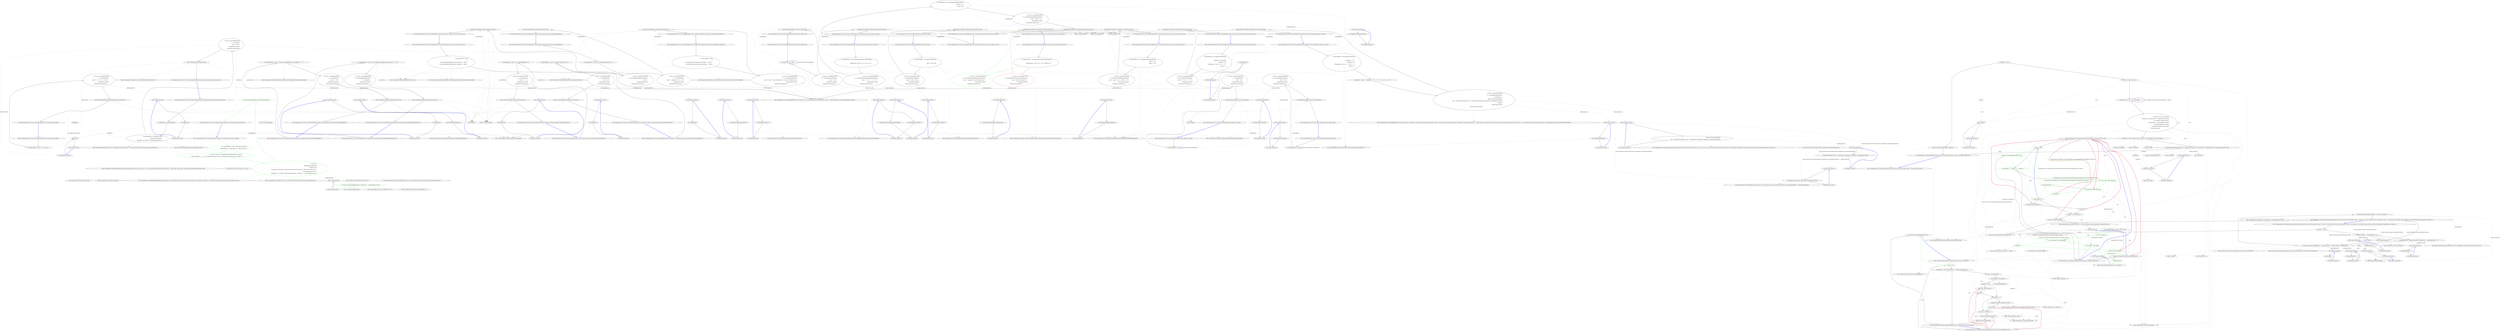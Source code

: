 digraph  {
n191 [label=fakeOptions, span=""];
n192 [label="System.Collections.Generic.IEnumerable<CommandLine.Core.OptionSpecification>", span=""];
n0 [cluster="CommandLine.Tests.Unit.Core.InstanceBuilderTests.Explicit_help_request_generates_help_requested_error()", label="Entry CommandLine.Tests.Unit.Core.InstanceBuilderTests.Explicit_help_request_generates_help_requested_error()", span="15-15"];
n1 [cluster="CommandLine.Tests.Unit.Core.InstanceBuilderTests.Explicit_help_request_generates_help_requested_error()", label="var fakeOptions = new FakeOptions()", span="18-18"];
n2 [cluster="CommandLine.Tests.Unit.Core.InstanceBuilderTests.Explicit_help_request_generates_help_requested_error()", label="var expectedResult = ParserResult.Create(\r\n                ParserResultType.Options,\r\n                fakeOptions, new Error[] { new HelpRequestedError() })", span="19-21"];
n6 [cluster="CommandLine.Tests.Fakes.FakeOptions.FakeOptions()", label="Entry CommandLine.Tests.Fakes.FakeOptions.FakeOptions()", span="6-6"];
n3 [cluster="CommandLine.Tests.Unit.Core.InstanceBuilderTests.Explicit_help_request_generates_help_requested_error()", label="var result = InstanceBuilder.Build(\r\n                () => fakeOptions,\r\n                new[] { ''--help'' },\r\n                StringComparer.Ordinal,\r\n                CultureInfo.InvariantCulture)", span="24-28"];
n13 [cluster="lambda expression", label=fakeOptions, span="25-25"];
n7 [cluster="CommandLine.HelpRequestedError.HelpRequestedError()", label="Entry CommandLine.HelpRequestedError.HelpRequestedError()", span="338-338"];
n8 [cluster="CommandLine.ParserResult.Create<T>(CommandLine.ParserResultType, T, System.Collections.Generic.IEnumerable<CommandLine.Error>)", label="Entry CommandLine.ParserResult.Create<T>(CommandLine.ParserResultType, T, System.Collections.Generic.IEnumerable<CommandLine.Error>)", span="103-103"];
n4 [cluster="CommandLine.Tests.Unit.Core.InstanceBuilderTests.Explicit_help_request_generates_help_requested_error()", label="Assert.True(expectedResult.Equals(result))", span="31-31"];
n9 [cluster="CommandLine.Core.InstanceBuilder.Build<T>(System.Func<T>, System.Collections.Generic.IEnumerable<string>, System.StringComparer, System.Globalization.CultureInfo)", label="Entry CommandLine.Core.InstanceBuilder.Build<T>(System.Func<T>, System.Collections.Generic.IEnumerable<string>, System.StringComparer, System.Globalization.CultureInfo)", span="12-12"];
n12 [cluster="lambda expression", label="Entry lambda expression", span="25-25"];
n5 [cluster="CommandLine.Tests.Unit.Core.InstanceBuilderTests.Explicit_help_request_generates_help_requested_error()", label="Exit CommandLine.Tests.Unit.Core.InstanceBuilderTests.Explicit_help_request_generates_help_requested_error()", span="15-15"];
n10 [cluster="CommandLine.ParserResult<T>.Equals(CommandLine.ParserResult<T>)", label="Entry CommandLine.ParserResult<T>.Equals(CommandLine.ParserResult<T>)", span="90-90"];
n11 [cluster="Unk.True", label="Entry Unk.True", span=""];
n14 [cluster="lambda expression", label="Exit lambda expression", span="25-25"];
n15 [cluster="CommandLine.Tests.Unit.Core.InstanceBuilderTests.Parse_negative_int_value()", label="Entry CommandLine.Tests.Unit.Core.InstanceBuilderTests.Parse_negative_int_value()", span="37-37"];
n16 [cluster="CommandLine.Tests.Unit.Core.InstanceBuilderTests.Parse_negative_int_value()", label="var expectedResult = -123", span="40-40"];
n17 [cluster="CommandLine.Tests.Unit.Core.InstanceBuilderTests.Parse_negative_int_value()", label="var result = InstanceBuilder.Build(\r\n                () => new FakeOptions(),\r\n                new[] { ''-123'' },\r\n                StringComparer.Ordinal,\r\n                CultureInfo.InvariantCulture)", span="43-47"];
n18 [cluster="CommandLine.Tests.Unit.Core.InstanceBuilderTests.Parse_negative_int_value()", label="Assert.Equal(expectedResult, result.Value.LongValue)", span="50-50"];
n21 [cluster="lambda expression", label="Entry lambda expression", span="44-44"];
n19 [cluster="CommandLine.Tests.Unit.Core.InstanceBuilderTests.Parse_negative_int_value()", label="Exit CommandLine.Tests.Unit.Core.InstanceBuilderTests.Parse_negative_int_value()", span="37-37"];
n20 [cluster="Unk.Equal", label="Entry Unk.Equal", span=""];
n22 [cluster="lambda expression", label="new FakeOptions()", span="44-44"];
n23 [cluster="lambda expression", label="Exit lambda expression", span="44-44"];
n24 [cluster="CommandLine.Tests.Unit.Core.InstanceBuilderTests.Parse_double_value()", label="Entry CommandLine.Tests.Unit.Core.InstanceBuilderTests.Parse_double_value()", span="56-56"];
n25 [cluster="CommandLine.Tests.Unit.Core.InstanceBuilderTests.Parse_double_value()", label="var expectedResult = .123D", span="59-59"];
n26 [cluster="CommandLine.Tests.Unit.Core.InstanceBuilderTests.Parse_double_value()", label="var result = InstanceBuilder.Build(\r\n                () => new FakeOptionsWithDouble(),\r\n                new[] { ''0.123'' },\r\n                StringComparer.Ordinal,\r\n                CultureInfo.InvariantCulture)", span="62-66"];
n27 [cluster="CommandLine.Tests.Unit.Core.InstanceBuilderTests.Parse_double_value()", label="Assert.Equal(expectedResult, result.Value.DoubleValue)", span="69-69"];
n29 [cluster="lambda expression", label="Entry lambda expression", span="63-63"];
n28 [cluster="CommandLine.Tests.Unit.Core.InstanceBuilderTests.Parse_double_value()", label="Exit CommandLine.Tests.Unit.Core.InstanceBuilderTests.Parse_double_value()", span="56-56"];
n30 [cluster="lambda expression", label="new FakeOptionsWithDouble()", span="63-63"];
n31 [cluster="lambda expression", label="Exit lambda expression", span="63-63"];
n32 [cluster="CommandLine.Tests.Fakes.FakeOptionsWithDouble.FakeOptionsWithDouble()", label="Entry CommandLine.Tests.Fakes.FakeOptionsWithDouble.FakeOptionsWithDouble()", span="7-7"];
n33 [cluster="CommandLine.Tests.Unit.Core.InstanceBuilderTests.Parse_negative_double_value()", label="Entry CommandLine.Tests.Unit.Core.InstanceBuilderTests.Parse_negative_double_value()", span="75-75"];
n34 [cluster="CommandLine.Tests.Unit.Core.InstanceBuilderTests.Parse_negative_double_value()", label="var expectedResult = -.123D", span="78-78"];
n35 [cluster="CommandLine.Tests.Unit.Core.InstanceBuilderTests.Parse_negative_double_value()", label="var result = InstanceBuilder.Build(\r\n                () => new FakeOptionsWithDouble(),\r\n                new[] { ''-0.123'' },\r\n                StringComparer.Ordinal,\r\n                CultureInfo.InvariantCulture)", span="81-85"];
n36 [cluster="CommandLine.Tests.Unit.Core.InstanceBuilderTests.Parse_negative_double_value()", label="Assert.Equal(expectedResult, result.Value.DoubleValue)", span="88-88"];
n38 [cluster="lambda expression", label="Entry lambda expression", span="82-82"];
n37 [cluster="CommandLine.Tests.Unit.Core.InstanceBuilderTests.Parse_negative_double_value()", label="Exit CommandLine.Tests.Unit.Core.InstanceBuilderTests.Parse_negative_double_value()", span="75-75"];
n39 [cluster="lambda expression", label="new FakeOptionsWithDouble()", span="82-82"];
n40 [cluster="lambda expression", label="Exit lambda expression", span="82-82"];
n41 [cluster="CommandLine.Tests.Unit.Core.InstanceBuilderTests.Parse_int_sequence_with_range()", label="Entry CommandLine.Tests.Unit.Core.InstanceBuilderTests.Parse_int_sequence_with_range()", span="94-94"];
n42 [cluster="CommandLine.Tests.Unit.Core.InstanceBuilderTests.Parse_int_sequence_with_range()", label="var expectedResult = new[] { 10, 20, 30, 40 }", span="97-97"];
n43 [cluster="CommandLine.Tests.Unit.Core.InstanceBuilderTests.Parse_int_sequence_with_range()", label="var result = InstanceBuilder.Build(\r\n                () => new FakeOptions(),\r\n                new[] { ''-i'', ''10'', ''20'', ''30'', ''40'' },\r\n                StringComparer.Ordinal,\r\n                CultureInfo.InvariantCulture)", span="100-104"];
n44 [cluster="CommandLine.Tests.Unit.Core.InstanceBuilderTests.Parse_int_sequence_with_range()", label="Assert.True(expectedResult.SequenceEqual(result.Value.IntSequence))", span="107-107"];
n47 [cluster="lambda expression", label="Entry lambda expression", span="101-101"];
n45 [cluster="CommandLine.Tests.Unit.Core.InstanceBuilderTests.Parse_int_sequence_with_range()", label="Exit CommandLine.Tests.Unit.Core.InstanceBuilderTests.Parse_int_sequence_with_range()", span="94-94"];
n46 [cluster="Unk.SequenceEqual", label="Entry Unk.SequenceEqual", span=""];
n48 [cluster="lambda expression", label="new FakeOptions()", span="101-101"];
n49 [cluster="lambda expression", label="Exit lambda expression", span="101-101"];
n50 [cluster="CommandLine.Tests.Unit.Core.InstanceBuilderTests.Parse_enum_value()", label="Entry CommandLine.Tests.Unit.Core.InstanceBuilderTests.Parse_enum_value()", span="113-113"];
n51 [cluster="CommandLine.Tests.Unit.Core.InstanceBuilderTests.Parse_enum_value()", label="var expectedResult = new FakeOptionsWithEnum\r\n                {\r\n                    Colors = Colors.Green\r\n                }", span="116-119"];
n52 [cluster="CommandLine.Tests.Unit.Core.InstanceBuilderTests.Parse_enum_value()", label="var result = InstanceBuilder.Build(\r\n                () => new FakeOptionsWithEnum(),\r\n                new[] { ''--colors'', ''Green'' },\r\n                StringComparer.Ordinal,\r\n                CultureInfo.InvariantCulture)", span="122-126"];
n55 [cluster="CommandLine.Tests.Fakes.FakeOptionsWithEnum.FakeOptionsWithEnum()", label="Entry CommandLine.Tests.Fakes.FakeOptionsWithEnum.FakeOptionsWithEnum()", span="14-14"];
n53 [cluster="CommandLine.Tests.Unit.Core.InstanceBuilderTests.Parse_enum_value()", label="expectedResult.ShouldHave().AllProperties().EqualTo(result.Value)", span="129-129"];
n59 [cluster="lambda expression", label="Entry lambda expression", span="123-123"];
n54 [cluster="CommandLine.Tests.Unit.Core.InstanceBuilderTests.Parse_enum_value()", label="Exit CommandLine.Tests.Unit.Core.InstanceBuilderTests.Parse_enum_value()", span="113-113"];
n56 [cluster="Unk.ShouldHave", label="Entry Unk.ShouldHave", span=""];
n57 [cluster="Unk.AllProperties", label="Entry Unk.AllProperties", span=""];
n58 [cluster="Unk.EqualTo", label="Entry Unk.EqualTo", span=""];
n60 [cluster="lambda expression", label="new FakeOptionsWithEnum()", span="123-123"];
n61 [cluster="lambda expression", label="Exit lambda expression", span="123-123"];
n62 [cluster="CommandLine.Tests.Unit.Core.InstanceBuilderTests.Parse_values_partitioned_between_sequence_and_scalar()", label="Entry CommandLine.Tests.Unit.Core.InstanceBuilderTests.Parse_values_partitioned_between_sequence_and_scalar()", span="135-135"];
n63 [cluster="CommandLine.Tests.Unit.Core.InstanceBuilderTests.Parse_values_partitioned_between_sequence_and_scalar()", label="var expectedResult = new FakeOptionsWithValues\r\n                {\r\n                    StringValue = string.Empty,\r\n                    LongValue = 10L,\r\n                    StringSequence = new[] { ''a'', ''b'', ''c'' },\r\n                    IntValue = 20\r\n                }", span="138-144"];
n64 [cluster="CommandLine.Tests.Unit.Core.InstanceBuilderTests.Parse_values_partitioned_between_sequence_and_scalar()", label="var result = InstanceBuilder.Build(\r\n                () => new FakeOptionsWithValues(),\r\n                new[] { ''10'', ''a'', ''b'', ''c'', ''20'' },\r\n                StringComparer.Ordinal,\r\n                CultureInfo.InvariantCulture)", span="147-151"];
n67 [cluster="CommandLine.Tests.Fakes.FakeOptionsWithValues.FakeOptionsWithValues()", label="Entry CommandLine.Tests.Fakes.FakeOptionsWithValues.FakeOptionsWithValues()", span="6-6"];
n65 [cluster="CommandLine.Tests.Unit.Core.InstanceBuilderTests.Parse_values_partitioned_between_sequence_and_scalar()", label="expectedResult.ShouldHave().AllProperties().EqualTo(result.Value)", span="154-154"];
n68 [cluster="lambda expression", label="Entry lambda expression", span="148-148"];
n66 [cluster="CommandLine.Tests.Unit.Core.InstanceBuilderTests.Parse_values_partitioned_between_sequence_and_scalar()", label="Exit CommandLine.Tests.Unit.Core.InstanceBuilderTests.Parse_values_partitioned_between_sequence_and_scalar()", span="135-135"];
n69 [cluster="lambda expression", label="new FakeOptionsWithValues()", span="148-148"];
n70 [cluster="lambda expression", label="Exit lambda expression", span="148-148"];
n71 [cluster="CommandLine.Tests.Unit.Core.InstanceBuilderTests.Parse_sequence_value_without_range_constraints()", label="Entry CommandLine.Tests.Unit.Core.InstanceBuilderTests.Parse_sequence_value_without_range_constraints()", span="160-160"];
n72 [cluster="CommandLine.Tests.Unit.Core.InstanceBuilderTests.Parse_sequence_value_without_range_constraints()", label="var expectedResult = new FakeOptionsWithSequenceWithoutRange\r\n                {\r\n                    LongSequence = new[] { 1L, 2L, 3L, 4L, 5L, 6L }\r\n                }", span="163-166"];
n73 [cluster="CommandLine.Tests.Unit.Core.InstanceBuilderTests.Parse_sequence_value_without_range_constraints()", label="var result = InstanceBuilder.Build(\r\n                () => new FakeOptionsWithSequenceWithoutRange(),\r\n                new[] { ''1'', ''2'', ''3'', ''4'', ''5'', ''6'' },\r\n                StringComparer.Ordinal,\r\n                CultureInfo.InvariantCulture)", span="169-173"];
n76 [cluster="CommandLine.Tests.Fakes.FakeOptionsWithSequenceWithoutRange.FakeOptionsWithSequenceWithoutRange()", label="Entry CommandLine.Tests.Fakes.FakeOptionsWithSequenceWithoutRange.FakeOptionsWithSequenceWithoutRange()", span="7-7"];
n74 [cluster="CommandLine.Tests.Unit.Core.InstanceBuilderTests.Parse_sequence_value_without_range_constraints()", label="expectedResult.ShouldHave().AllProperties().EqualTo(result.Value)", span="176-176"];
n77 [cluster="lambda expression", label="Entry lambda expression", span="170-170"];
n75 [cluster="CommandLine.Tests.Unit.Core.InstanceBuilderTests.Parse_sequence_value_without_range_constraints()", label="Exit CommandLine.Tests.Unit.Core.InstanceBuilderTests.Parse_sequence_value_without_range_constraints()", span="160-160"];
n78 [cluster="lambda expression", label="new FakeOptionsWithSequenceWithoutRange()", span="170-170"];
n79 [cluster="lambda expression", label="Exit lambda expression", span="170-170"];
n80 [cluster="CommandLine.Tests.Unit.Core.InstanceBuilderTests.Parse_string_sequence_with_separator()", label="Entry CommandLine.Tests.Unit.Core.InstanceBuilderTests.Parse_string_sequence_with_separator()", span="182-182"];
n81 [cluster="CommandLine.Tests.Unit.Core.InstanceBuilderTests.Parse_string_sequence_with_separator()", label="var expectedResult = new FakeOptionsWithSequenceAndSeparator\r\n                {\r\n                    StringSequence = new[] { ''abc'',''1234'',''xyz@aaa.com'' }\r\n                }", span="185-188"];
n82 [cluster="CommandLine.Tests.Unit.Core.InstanceBuilderTests.Parse_string_sequence_with_separator()", color=red, community=0, label="0: var result = InstanceBuilder.Build(\r\n                () => new FakeOptionsWithSequenceAndSeparator(),\r\n                new[] { ''abc;1234;xyz@aaa.com'' },\r\n                StringComparer.Ordinal,\r\n                CultureInfo.InvariantCulture)", span="191-195"];
n85 [cluster="CommandLine.Tests.Fakes.FakeOptionsWithSequenceAndSeparator.FakeOptionsWithSequenceAndSeparator()", label="Entry CommandLine.Tests.Fakes.FakeOptionsWithSequenceAndSeparator.FakeOptionsWithSequenceAndSeparator()", span="7-7"];
n83 [cluster="CommandLine.Tests.Unit.Core.InstanceBuilderTests.Parse_string_sequence_with_separator()", label="expectedResult.ShouldHave().AllProperties().EqualTo(result.Value)", span="198-198"];
n86 [cluster="lambda expression", label="Entry lambda expression", span="192-192"];
n84 [cluster="CommandLine.Tests.Unit.Core.InstanceBuilderTests.Parse_string_sequence_with_separator()", label="Exit CommandLine.Tests.Unit.Core.InstanceBuilderTests.Parse_string_sequence_with_separator()", span="182-182"];
n87 [cluster="lambda expression", label="new FakeOptionsWithSequenceAndSeparator()", span="192-192"];
n88 [cluster="lambda expression", label="Exit lambda expression", span="192-192"];
n89 [cluster="CommandLine.Tests.Unit.Core.InstanceBuilderTests.Double_dash_force_subsequent_arguments_as_values()", label="Entry CommandLine.Tests.Unit.Core.InstanceBuilderTests.Double_dash_force_subsequent_arguments_as_values()", span="207-207"];
n90 [cluster="CommandLine.Tests.Unit.Core.InstanceBuilderTests.Double_dash_force_subsequent_arguments_as_values()", label="var expectedResult = new FakeOptionsWithValues\r\n                {\r\n                    StringValue = ''str1'',\r\n                    LongValue = 10L,\r\n                    StringSequence = new[] { ''-a'', ''--bee'', ''-c'' },\r\n                    IntValue = 20\r\n                }", span="210-216"];
n91 [cluster="CommandLine.Tests.Unit.Core.InstanceBuilderTests.Double_dash_force_subsequent_arguments_as_values()", label="var arguments = new[] { ''--stringvalue'', ''str1'', ''--'', ''10'', ''-a'', ''--bee'', ''-c'', ''20'' }", span="217-217"];
n93 [cluster="CommandLine.Tests.Unit.Core.InstanceBuilderTests.Double_dash_force_subsequent_arguments_as_values()", label="expectedResult.ShouldHave().AllProperties().EqualTo(result.Value)", span="230-230"];
n92 [cluster="CommandLine.Tests.Unit.Core.InstanceBuilderTests.Double_dash_force_subsequent_arguments_as_values()", label="var result = InstanceBuilder.Build(\r\n                () => new FakeOptionsWithValues(),\r\n                (a, optionSpecs) =>\r\n                    Tokenizer.PreprocessDashDash(a,\r\n                        args => Tokenizer.Tokenize(args, name => NameLookup.Contains(name, optionSpecs, StringComparer.Ordinal))),\r\n                arguments,\r\n                StringComparer.Ordinal,\r\n                CultureInfo.InvariantCulture)", span="220-227"];
n95 [cluster="CommandLine.Core.InstanceBuilder.Build<T>(System.Func<T>, System.Func<System.Collections.Generic.IEnumerable<string>, System.Collections.Generic.IEnumerable<CommandLine.Core.OptionSpecification>, CommandLine.Core.StatePair<System.Collections.Generic.IEnumerable<CommandLine.Core.Token>>>, System.Collections.Generic.IEnumerable<string>, System.StringComparer, System.Globalization.CultureInfo)", label="Entry CommandLine.Core.InstanceBuilder.Build<T>(System.Func<T>, System.Func<System.Collections.Generic.IEnumerable<string>, System.Collections.Generic.IEnumerable<CommandLine.Core.OptionSpecification>, CommandLine.Core.StatePair<System.Collections.Generic.IEnumerable<CommandLine.Core.Token>>>, System.Collections.Generic.IEnumerable<string>, System.StringComparer, System.Globalization.CultureInfo)", span="27-27"];
n96 [cluster="lambda expression", label="Entry lambda expression", span="221-221"];
n99 [cluster="lambda expression", label="Entry lambda expression", span="222-224"];
n94 [cluster="CommandLine.Tests.Unit.Core.InstanceBuilderTests.Double_dash_force_subsequent_arguments_as_values()", label="Exit CommandLine.Tests.Unit.Core.InstanceBuilderTests.Double_dash_force_subsequent_arguments_as_values()", span="207-207"];
n97 [cluster="lambda expression", label="new FakeOptionsWithValues()", span="221-221"];
n98 [cluster="lambda expression", label="Exit lambda expression", span="221-221"];
n100 [cluster="lambda expression", label="Tokenizer.PreprocessDashDash(a,\r\n                        args => Tokenizer.Tokenize(args, name => NameLookup.Contains(name, optionSpecs, StringComparer.Ordinal)))", span="223-224"];
n104 [cluster="lambda expression", label="Tokenizer.Tokenize(args, name => NameLookup.Contains(name, optionSpecs, StringComparer.Ordinal))", span="224-224"];
n108 [cluster="lambda expression", label="NameLookup.Contains(name, optionSpecs, StringComparer.Ordinal)", span="224-224"];
n101 [cluster="lambda expression", label="Exit lambda expression", span="222-224"];
n102 [cluster="CommandLine.Core.Tokenizer.PreprocessDashDash(System.Collections.Generic.IEnumerable<string>, System.Func<System.Collections.Generic.IEnumerable<string>, CommandLine.Core.StatePair<System.Collections.Generic.IEnumerable<CommandLine.Core.Token>>>)", label="Entry CommandLine.Core.Tokenizer.PreprocessDashDash(System.Collections.Generic.IEnumerable<string>, System.Func<System.Collections.Generic.IEnumerable<string>, CommandLine.Core.StatePair<System.Collections.Generic.IEnumerable<CommandLine.Core.Token>>>)", span="33-33"];
n103 [cluster="lambda expression", label="Entry lambda expression", span="224-224"];
n105 [cluster="lambda expression", label="Exit lambda expression", span="224-224"];
n106 [cluster="CommandLine.Core.Tokenizer.Tokenize(System.Collections.Generic.IEnumerable<string>, System.Func<string, bool>)", label="Entry CommandLine.Core.Tokenizer.Tokenize(System.Collections.Generic.IEnumerable<string>, System.Func<string, bool>)", span="11-11"];
n107 [cluster="lambda expression", label="Entry lambda expression", span="224-224"];
n109 [cluster="lambda expression", label="Exit lambda expression", span="224-224"];
n110 [cluster="CommandLine.Core.NameLookup.Contains(string, System.Collections.Generic.IEnumerable<CommandLine.Core.OptionSpecification>, System.StringComparer)", label="Entry CommandLine.Core.NameLookup.Contains(string, System.Collections.Generic.IEnumerable<CommandLine.Core.OptionSpecification>, System.StringComparer)", span="10-10"];
n111 [cluster="CommandLine.Tests.Unit.Core.InstanceBuilderTests.Parse_option_from_different_sets_gererates_MutuallyExclusiveSetError()", label="Entry CommandLine.Tests.Unit.Core.InstanceBuilderTests.Parse_option_from_different_sets_gererates_MutuallyExclusiveSetError()", span="236-236"];
n112 [cluster="CommandLine.Tests.Unit.Core.InstanceBuilderTests.Parse_option_from_different_sets_gererates_MutuallyExclusiveSetError()", label="var expectedResult = new[]\r\n                {\r\n                    new MutuallyExclusiveSetError(new NameInfo('''', ''weburl'')),\r\n                    new MutuallyExclusiveSetError(new NameInfo('''', ''ftpurl''))\r\n                }", span="239-243"];
n113 [cluster="CommandLine.Tests.Unit.Core.InstanceBuilderTests.Parse_option_from_different_sets_gererates_MutuallyExclusiveSetError()", label="var result = InstanceBuilder.Build(\r\n                () => new FakeOptionsWithSets(),\r\n                new[] { ''--weburl'', ''http://mywebsite.org/'', ''--ftpurl'', ''fpt://ftpsite.org/'' },\r\n                StringComparer.Ordinal,\r\n                CultureInfo.InvariantCulture)", span="246-250"];
n116 [cluster="CommandLine.MutuallyExclusiveSetError.MutuallyExclusiveSetError(CommandLine.NameInfo)", label="Entry CommandLine.MutuallyExclusiveSetError.MutuallyExclusiveSetError(CommandLine.NameInfo)", span="294-294"];
n117 [cluster="CommandLine.NameInfo.NameInfo(string, string)", label="Entry CommandLine.NameInfo.NameInfo(string, string)", span="20-20"];
n114 [cluster="CommandLine.Tests.Unit.Core.InstanceBuilderTests.Parse_option_from_different_sets_gererates_MutuallyExclusiveSetError()", label="Assert.True(expectedResult.SequenceEqual(result.Errors))", span="253-253"];
n118 [cluster="lambda expression", label="Entry lambda expression", span="247-247"];
n115 [cluster="CommandLine.Tests.Unit.Core.InstanceBuilderTests.Parse_option_from_different_sets_gererates_MutuallyExclusiveSetError()", label="Exit CommandLine.Tests.Unit.Core.InstanceBuilderTests.Parse_option_from_different_sets_gererates_MutuallyExclusiveSetError()", span="236-236"];
n119 [cluster="lambda expression", label="new FakeOptionsWithSets()", span="247-247"];
n120 [cluster="lambda expression", label="Exit lambda expression", span="247-247"];
n121 [cluster="CommandLine.Tests.Fakes.FakeOptionsWithSets.FakeOptionsWithSets()", label="Entry CommandLine.Tests.Fakes.FakeOptionsWithSets.FakeOptionsWithSets()", span="4-4"];
n122 [cluster="CommandLine.Tests.Unit.Core.InstanceBuilderTests.Two_required_options_at_the_same_set_and_one_is_true()", label="Entry CommandLine.Tests.Unit.Core.InstanceBuilderTests.Two_required_options_at_the_same_set_and_one_is_true()", span="259-259"];
n123 [cluster="CommandLine.Tests.Unit.Core.InstanceBuilderTests.Two_required_options_at_the_same_set_and_one_is_true()", label="var expectedResult = new FakeOptionWithRequiredAndSet {\r\n                FtpUrl = ''str1'',\r\n                WebUrl = null\r\n            }", span="261-264"];
n124 [cluster="CommandLine.Tests.Unit.Core.InstanceBuilderTests.Two_required_options_at_the_same_set_and_one_is_true()", label="var result = InstanceBuilder.Build(\r\n                () => new FakeOptionWithRequiredAndSet(),\r\n                new[] { ''--ftpurl'', ''str1''},\r\n                StringComparer.Ordinal,\r\n                CultureInfo.InvariantCulture)", span="266-270"];
n127 [cluster="CommandLine.Tests.Fakes.FakeOptionWithRequiredAndSet.FakeOptionWithRequiredAndSet()", label="Entry CommandLine.Tests.Fakes.FakeOptionWithRequiredAndSet.FakeOptionWithRequiredAndSet()", span="2-2"];
n125 [cluster="CommandLine.Tests.Unit.Core.InstanceBuilderTests.Two_required_options_at_the_same_set_and_one_is_true()", label="expectedResult.ShouldHave().AllProperties().EqualTo(result.Value)", span="273-273"];
n128 [cluster="lambda expression", label="Entry lambda expression", span="267-267"];
n126 [cluster="CommandLine.Tests.Unit.Core.InstanceBuilderTests.Two_required_options_at_the_same_set_and_one_is_true()", label="Exit CommandLine.Tests.Unit.Core.InstanceBuilderTests.Two_required_options_at_the_same_set_and_one_is_true()", span="259-259"];
n129 [cluster="lambda expression", label="new FakeOptionWithRequiredAndSet()", span="267-267"];
n130 [cluster="lambda expression", label="Exit lambda expression", span="267-267"];
n131 [cluster="CommandLine.Tests.Unit.Core.InstanceBuilderTests.Two_required_options_at_the_same_set_and_both_are_true()", label="Entry CommandLine.Tests.Unit.Core.InstanceBuilderTests.Two_required_options_at_the_same_set_and_both_are_true()", span="279-279"];
n132 [cluster="CommandLine.Tests.Unit.Core.InstanceBuilderTests.Two_required_options_at_the_same_set_and_both_are_true()", label="var expectedResult = new FakeOptionWithRequiredAndSet {\r\n                FtpUrl = ''str1'',\r\n                WebUrl = ''str2''\r\n            }", span="281-284"];
n133 [cluster="CommandLine.Tests.Unit.Core.InstanceBuilderTests.Two_required_options_at_the_same_set_and_both_are_true()", label="var result = InstanceBuilder.Build(\r\n                () => new FakeOptionWithRequiredAndSet(),\r\n                new[] { ''--ftpurl'', ''str1'', ''--weburl'', ''str2'' },\r\n                StringComparer.Ordinal,\r\n                CultureInfo.InvariantCulture)", span="286-290"];
n134 [cluster="CommandLine.Tests.Unit.Core.InstanceBuilderTests.Two_required_options_at_the_same_set_and_both_are_true()", label="expectedResult.ShouldHave().AllProperties().EqualTo(result.Value)", span="293-293"];
n136 [cluster="lambda expression", label="Entry lambda expression", span="287-287"];
n135 [cluster="CommandLine.Tests.Unit.Core.InstanceBuilderTests.Two_required_options_at_the_same_set_and_both_are_true()", label="Exit CommandLine.Tests.Unit.Core.InstanceBuilderTests.Two_required_options_at_the_same_set_and_both_are_true()", span="279-279"];
n137 [cluster="lambda expression", label="new FakeOptionWithRequiredAndSet()", span="287-287"];
n138 [cluster="lambda expression", label="Exit lambda expression", span="287-287"];
n139 [cluster="CommandLine.Tests.Unit.Core.InstanceBuilderTests.Two_required_options_at_the_same_set_and_none_are_true()", label="Entry CommandLine.Tests.Unit.Core.InstanceBuilderTests.Two_required_options_at_the_same_set_and_none_are_true()", span="298-298"];
n140 [cluster="CommandLine.Tests.Unit.Core.InstanceBuilderTests.Two_required_options_at_the_same_set_and_none_are_true()", label="var expectedResult = new[]\r\n            {\r\n                new MissingRequiredOptionError(new NameInfo('''', ''ftpurl'')),\r\n                new MissingRequiredOptionError(new NameInfo('''', ''weburl''))\r\n            }", span="300-304"];
n141 [cluster="CommandLine.Tests.Unit.Core.InstanceBuilderTests.Two_required_options_at_the_same_set_and_none_are_true()", label="var result = InstanceBuilder.Build(\r\n                () => new FakeOptionWithRequiredAndSet(),\r\n                new[] {''''},\r\n                StringComparer.Ordinal,\r\n                CultureInfo.InvariantCulture)", span="306-310"];
n144 [cluster="CommandLine.MissingRequiredOptionError.MissingRequiredOptionError(CommandLine.NameInfo)", label="Entry CommandLine.MissingRequiredOptionError.MissingRequiredOptionError(CommandLine.NameInfo)", span="283-283"];
n142 [cluster="CommandLine.Tests.Unit.Core.InstanceBuilderTests.Two_required_options_at_the_same_set_and_none_are_true()", label="Assert.True(expectedResult.SequenceEqual(result.Errors))", span="313-313"];
n145 [cluster="lambda expression", label="Entry lambda expression", span="307-307"];
n143 [cluster="CommandLine.Tests.Unit.Core.InstanceBuilderTests.Two_required_options_at_the_same_set_and_none_are_true()", label="Exit CommandLine.Tests.Unit.Core.InstanceBuilderTests.Two_required_options_at_the_same_set_and_none_are_true()", span="298-298"];
n146 [cluster="lambda expression", label="new FakeOptionWithRequiredAndSet()", span="307-307"];
n147 [cluster="lambda expression", label="Exit lambda expression", span="307-307"];
n148 [cluster="CommandLine.Tests.Unit.Core.InstanceBuilderTests.Omitting_required_option_gererates_MissingRequiredOptionError()", label="Entry CommandLine.Tests.Unit.Core.InstanceBuilderTests.Omitting_required_option_gererates_MissingRequiredOptionError()", span="318-318"];
n149 [cluster="CommandLine.Tests.Unit.Core.InstanceBuilderTests.Omitting_required_option_gererates_MissingRequiredOptionError()", label="var expectedResult = new[] { new MissingRequiredOptionError(new NameInfo('''', ''str'')) }", span="321-321"];
n150 [cluster="CommandLine.Tests.Unit.Core.InstanceBuilderTests.Omitting_required_option_gererates_MissingRequiredOptionError()", label="var result = InstanceBuilder.Build(\r\n                () => new FakeOptionWithRequired(),\r\n                new string[] { },\r\n                StringComparer.Ordinal,\r\n                CultureInfo.InvariantCulture)", span="324-328"];
n151 [cluster="CommandLine.Tests.Unit.Core.InstanceBuilderTests.Omitting_required_option_gererates_MissingRequiredOptionError()", label="Assert.True(expectedResult.SequenceEqual(result.Errors))", span="331-331"];
n153 [cluster="lambda expression", label="Entry lambda expression", span="325-325"];
n152 [cluster="CommandLine.Tests.Unit.Core.InstanceBuilderTests.Omitting_required_option_gererates_MissingRequiredOptionError()", label="Exit CommandLine.Tests.Unit.Core.InstanceBuilderTests.Omitting_required_option_gererates_MissingRequiredOptionError()", span="318-318"];
n154 [cluster="lambda expression", label="new FakeOptionWithRequired()", span="325-325"];
n155 [cluster="lambda expression", label="Exit lambda expression", span="325-325"];
n156 [cluster="CommandLine.Tests.Fakes.FakeOptionWithRequired.FakeOptionWithRequired()", label="Entry CommandLine.Tests.Fakes.FakeOptionWithRequired.FakeOptionWithRequired()", span="4-4"];
n157 [cluster="CommandLine.Tests.Unit.Core.InstanceBuilderTests.Wrong_range_in_sequence_gererates_SequenceOutOfRangeError()", label="Entry CommandLine.Tests.Unit.Core.InstanceBuilderTests.Wrong_range_in_sequence_gererates_SequenceOutOfRangeError()", span="337-337"];
n158 [cluster="CommandLine.Tests.Unit.Core.InstanceBuilderTests.Wrong_range_in_sequence_gererates_SequenceOutOfRangeError()", label="var expectedResult = new[] { new SequenceOutOfRangeError(new NameInfo(''i'', '''')) }", span="340-340"];
n159 [cluster="CommandLine.Tests.Unit.Core.InstanceBuilderTests.Wrong_range_in_sequence_gererates_SequenceOutOfRangeError()", label="var result = InstanceBuilder.Build(\r\n                () => new FakeOptions(),\r\n                new [] { ''-i'', ''10'' },\r\n                StringComparer.Ordinal,\r\n                CultureInfo.InvariantCulture)", span="343-347"];
n162 [cluster="CommandLine.SequenceOutOfRangeError.SequenceOutOfRangeError(CommandLine.NameInfo)", label="Entry CommandLine.SequenceOutOfRangeError.SequenceOutOfRangeError(CommandLine.NameInfo)", span="316-316"];
n160 [cluster="CommandLine.Tests.Unit.Core.InstanceBuilderTests.Wrong_range_in_sequence_gererates_SequenceOutOfRangeError()", label="Assert.True(expectedResult.SequenceEqual(result.Errors))", span="350-350"];
n163 [cluster="lambda expression", label="Entry lambda expression", span="344-344"];
n161 [cluster="CommandLine.Tests.Unit.Core.InstanceBuilderTests.Wrong_range_in_sequence_gererates_SequenceOutOfRangeError()", label="Exit CommandLine.Tests.Unit.Core.InstanceBuilderTests.Wrong_range_in_sequence_gererates_SequenceOutOfRangeError()", span="337-337"];
n164 [cluster="lambda expression", label="new FakeOptions()", span="344-344"];
n165 [cluster="lambda expression", label="Exit lambda expression", span="344-344"];
n166 [cluster="CommandLine.Tests.Unit.Core.InstanceBuilderTests.Parse_unknown_long_option_gererates_UnknownOptionError()", label="Entry CommandLine.Tests.Unit.Core.InstanceBuilderTests.Parse_unknown_long_option_gererates_UnknownOptionError()", span="356-356"];
n167 [cluster="CommandLine.Tests.Unit.Core.InstanceBuilderTests.Parse_unknown_long_option_gererates_UnknownOptionError()", label="var expectedResult = new[] { new UnknownOptionError(''xyz'') }", span="359-359"];
n168 [cluster="CommandLine.Tests.Unit.Core.InstanceBuilderTests.Parse_unknown_long_option_gererates_UnknownOptionError()", label="var result = InstanceBuilder.Build(\r\n                () => new FakeOptions(),\r\n                new[] { ''--stringvalue'', ''abc'', ''--xyz'' },\r\n                StringComparer.Ordinal,\r\n                CultureInfo.InvariantCulture)", span="362-366"];
n171 [cluster="CommandLine.UnknownOptionError.UnknownOptionError(string)", label="Entry CommandLine.UnknownOptionError.UnknownOptionError(string)", span="272-272"];
n169 [cluster="CommandLine.Tests.Unit.Core.InstanceBuilderTests.Parse_unknown_long_option_gererates_UnknownOptionError()", label="Assert.True(expectedResult.SequenceEqual(result.Errors))", span="369-369"];
n172 [cluster="lambda expression", label="Entry lambda expression", span="363-363"];
n170 [cluster="CommandLine.Tests.Unit.Core.InstanceBuilderTests.Parse_unknown_long_option_gererates_UnknownOptionError()", label="Exit CommandLine.Tests.Unit.Core.InstanceBuilderTests.Parse_unknown_long_option_gererates_UnknownOptionError()", span="356-356"];
n173 [cluster="lambda expression", label="new FakeOptions()", span="363-363"];
n174 [cluster="lambda expression", label="Exit lambda expression", span="363-363"];
n175 [cluster="CommandLine.Tests.Unit.Core.InstanceBuilderTests.Parse_unknown_short_option_gererates_UnknownOptionError()", label="Entry CommandLine.Tests.Unit.Core.InstanceBuilderTests.Parse_unknown_short_option_gererates_UnknownOptionError()", span="375-375"];
n176 [cluster="CommandLine.Tests.Unit.Core.InstanceBuilderTests.Parse_unknown_short_option_gererates_UnknownOptionError()", label="var expectedResult = new[] { new UnknownOptionError(''z'') }", span="378-378"];
n177 [cluster="CommandLine.Tests.Unit.Core.InstanceBuilderTests.Parse_unknown_short_option_gererates_UnknownOptionError()", label="var result = InstanceBuilder.Build(\r\n                () => new FakeOptions(),\r\n                new[] { ''-z'', ''-x'' },\r\n                StringComparer.Ordinal,\r\n                CultureInfo.InvariantCulture)", span="381-385"];
n178 [cluster="CommandLine.Tests.Unit.Core.InstanceBuilderTests.Parse_unknown_short_option_gererates_UnknownOptionError()", label="Assert.True(expectedResult.SequenceEqual(result.Errors))", span="388-388"];
n180 [cluster="lambda expression", label="Entry lambda expression", span="382-382"];
n179 [cluster="CommandLine.Tests.Unit.Core.InstanceBuilderTests.Parse_unknown_short_option_gererates_UnknownOptionError()", label="Exit CommandLine.Tests.Unit.Core.InstanceBuilderTests.Parse_unknown_short_option_gererates_UnknownOptionError()", span="375-375"];
n181 [cluster="lambda expression", label="new FakeOptions()", span="382-382"];
n182 [cluster="lambda expression", label="Exit lambda expression", span="382-382"];
n183 [cluster="CommandLine.Tests.Unit.Core.InstanceBuilderTests.Parse_unknown_short_option_in_option_group_gererates_UnknownOptionError()", label="Entry CommandLine.Tests.Unit.Core.InstanceBuilderTests.Parse_unknown_short_option_in_option_group_gererates_UnknownOptionError()", span="394-394"];
n184 [cluster="CommandLine.Tests.Unit.Core.InstanceBuilderTests.Parse_unknown_short_option_in_option_group_gererates_UnknownOptionError()", label="var expectedResult = new[] { new UnknownOptionError(''z'') }", span="397-397"];
n185 [cluster="CommandLine.Tests.Unit.Core.InstanceBuilderTests.Parse_unknown_short_option_in_option_group_gererates_UnknownOptionError()", label="var result = InstanceBuilder.Build(\r\n                () => new FakeOptions(),\r\n                new[] { ''-zx'' },\r\n                StringComparer.Ordinal,\r\n                CultureInfo.InvariantCulture)", span="400-404"];
n186 [cluster="CommandLine.Tests.Unit.Core.InstanceBuilderTests.Parse_unknown_short_option_in_option_group_gererates_UnknownOptionError()", label="Assert.True(expectedResult.SequenceEqual(result.Errors))", span="407-407"];
n188 [cluster="lambda expression", label="Entry lambda expression", span="401-401"];
n187 [cluster="CommandLine.Tests.Unit.Core.InstanceBuilderTests.Parse_unknown_short_option_in_option_group_gererates_UnknownOptionError()", label="Exit CommandLine.Tests.Unit.Core.InstanceBuilderTests.Parse_unknown_short_option_in_option_group_gererates_UnknownOptionError()", span="394-394"];
n189 [cluster="lambda expression", label="new FakeOptions()", span="401-401"];
n190 [cluster="lambda expression", label="Exit lambda expression", span="401-401"];
d82 [cluster="CommandLine.Tests.Unit.Core.InstanceBuilderTests.Parse_string_sequence_with_separator()", color=green, community=0, label="0: var result = InstanceBuilder.Build(\r\n                () => new FakeOptionsWithSequenceAndSeparator(),\r\n                new[] { ''--string-seq'', ''abc;1234;xyz@aaa.com'' },\r\n                StringComparer.Ordinal,\r\n                CultureInfo.InvariantCulture)", span="191-195"];
m0_1 [cluster="CommandLine.Core.Tokenizer.Tokenize(System.Collections.Generic.IEnumerable<string>, System.Func<string, bool>)", file="Tokenizer.cs", label="arguments == null", span="15-15"];
m0_5 [cluster="CommandLine.Core.Tokenizer.Tokenize(System.Collections.Generic.IEnumerable<string>, System.Func<string, bool>)", file="Tokenizer.cs", label="var tokens = (from arg in arguments\r\n                          from token in !arg.StartsWith(''-'', StringComparison.Ordinal)\r\n                               ? new Token[] { Token.Value(arg) }\r\n                               : arg.StartsWith(''--'', StringComparison.Ordinal)\r\n                                     ? TokenizeLongName(arg, onError)\r\n                                     : TokenizeShortName(arg, nameLookup)\r\n                          select token).ToList()", span="20-26"];
m0_6 [cluster="CommandLine.Core.Tokenizer.Tokenize(System.Collections.Generic.IEnumerable<string>, System.Func<string, bool>)", file="Tokenizer.cs", label="var unkTokens = (from t in tokens where t.IsName() && !nameLookup(t.Text) select t).ToList()", span="28-28"];
m0_2 [cluster="CommandLine.Core.Tokenizer.Tokenize(System.Collections.Generic.IEnumerable<string>, System.Func<string, bool>)", file="Tokenizer.cs", label="throw new ArgumentNullException(''arguments'');", span="15-15"];
m0_3 [cluster="CommandLine.Core.Tokenizer.Tokenize(System.Collections.Generic.IEnumerable<string>, System.Func<string, bool>)", file="Tokenizer.cs", label="var errors = new List<Error>()", span="17-17"];
m0_4 [cluster="CommandLine.Core.Tokenizer.Tokenize(System.Collections.Generic.IEnumerable<string>, System.Func<string, bool>)", file="Tokenizer.cs", label="Action<Error> onError = e => errors.Add(e)", span="18-18"];
m0_7 [cluster="CommandLine.Core.Tokenizer.Tokenize(System.Collections.Generic.IEnumerable<string>, System.Func<string, bool>)", file="Tokenizer.cs", label="return StatePair.Create(tokens.Where(x=>!unkTokens.Contains(x)), errors.Concat(from t in unkTokens select new UnknownOptionError(t.Text)));", span="30-30"];
m0_8 [cluster="CommandLine.Core.Tokenizer.Tokenize(System.Collections.Generic.IEnumerable<string>, System.Func<string, bool>)", file="Tokenizer.cs", label="Exit CommandLine.Core.Tokenizer.Tokenize(System.Collections.Generic.IEnumerable<string>, System.Func<string, bool>)", span="11-11"];
m0_108 [cluster="string.Split(params char[])", file="Tokenizer.cs", label="Entry string.Split(params char[])", span="0-0"];
m0_17 [cluster="Unk.nameLookup", file="Tokenizer.cs", label="Entry Unk.nameLookup", span=""];
m0_106 [cluster="CommandLine.BadFormatTokenError.BadFormatTokenError(string)", file="Tokenizer.cs", label="Entry CommandLine.BadFormatTokenError.BadFormatTokenError(string)", span="188-188"];
m0_11 [cluster="string.StartsWith(string, System.StringComparison)", file="Tokenizer.cs", label="Entry string.StartsWith(string, System.StringComparison)", span="0-0"];
m0_85 [cluster="CommandLine.Core.Token.Name(string)", file="Tokenizer.cs", label="Entry CommandLine.Core.Token.Name(string)", span="19-19"];
m0_107 [cluster="System.Action<T>.Invoke(T)", file="Tokenizer.cs", label="Entry System.Action<T>.Invoke(T)", span="0-0"];
m0_82 [cluster="CommandLine.Core.Tokenizer.TokenizeShortName(string, System.Func<string, bool>)", file="Tokenizer.cs", label="Exit CommandLine.Core.Tokenizer.TokenizeShortName(string, System.Func<string, bool>)", span="48-48"];
m0_39 [cluster="Unk.Any", file="Tokenizer.cs", label="Entry Unk.Any", span=""];
m0_12 [cluster="CommandLine.Core.Token.Value(string)", file="Tokenizer.cs", label="Entry CommandLine.Core.Token.Value(string)", span="26-26"];
m0_16 [cluster="Unk.IsName", file="Tokenizer.cs", label="Entry Unk.IsName", span=""];
m0_41 [cluster="System.Func<T, TResult>.Invoke(T)", file="Tokenizer.cs", label="Entry System.Func<T, TResult>.Invoke(T)", span="0-0"];
m0_18 [cluster="Unk.Where", file="Tokenizer.cs", label="Entry Unk.Where", span=""];
m0_21 [cluster="Unk.Create", file="Tokenizer.cs", label="Entry Unk.Create", span=""];
m0_86 [cluster="lambda expression", file="Tokenizer.cs", label="Entry lambda expression", span="66-66"];
m0_87 [cluster="lambda expression", color=green, community=0, file="Tokenizer.cs", label="0: Token.Value(str)", span="66-66"];
m0_29 [cluster="Unk.Contains", file="Tokenizer.cs", label="Entry Unk.Contains", span=""];
m0_70 [cluster="CommandLine.Core.Tokenizer.TokenizeShortName(string, System.Func<string, bool>)", file="Tokenizer.cs", label="yield return Token.Name(text);", span="69-69"];
m0_73 [cluster="CommandLine.Core.Tokenizer.TokenizeShortName(string, System.Func<string, bool>)", file="Tokenizer.cs", label="yield return Token.Name(first);", span="74-74"];
m0_23 [cluster="lambda expression", file="Tokenizer.cs", label="errors.Add(e)", span="18-18"];
m0_27 [cluster="lambda expression", file="Tokenizer.cs", label="!unkTokens.Contains(x)", span="30-30"];
m0_26 [cluster="lambda expression", file="Tokenizer.cs", label="Entry lambda expression", span="30-30"];
m0_22 [cluster="lambda expression", file="Tokenizer.cs", label="Entry lambda expression", span="18-18"];
m0_24 [cluster="lambda expression", file="Tokenizer.cs", label="Exit lambda expression", span="18-18"];
m0_28 [cluster="lambda expression", file="Tokenizer.cs", label="Exit lambda expression", span="30-30"];
m0_46 [cluster="lambda expression", file="Tokenizer.cs", label="Entry lambda expression", span="39-39"];
m0_50 [cluster="lambda expression", file="Tokenizer.cs", label="Entry lambda expression", span="41-41"];
m0_53 [cluster="lambda expression", file="Tokenizer.cs", label="Entry lambda expression", span="42-42"];
m0_56 [cluster="lambda expression", file="Tokenizer.cs", label="Entry lambda expression", span="42-42"];
m0_60 [cluster="lambda expression", file="Tokenizer.cs", label="tokens.Concat(values)", span="43-43"];
m0_59 [cluster="lambda expression", file="Tokenizer.cs", label="Entry lambda expression", span="43-43"];
m0_47 [cluster="lambda expression", file="Tokenizer.cs", label="arg.EqualsOrdinal(''--'')", span="39-39"];
m0_48 [cluster="lambda expression", file="Tokenizer.cs", label="Exit lambda expression", span="39-39"];
m0_51 [cluster="lambda expression", file="Tokenizer.cs", label="!arg.EqualsOrdinal(''--'')", span="41-41"];
m0_52 [cluster="lambda expression", file="Tokenizer.cs", label="Exit lambda expression", span="41-41"];
m0_54 [cluster="lambda expression", file="Tokenizer.cs", label="!arg.EqualsOrdinal(''--'')", span="42-42"];
m0_55 [cluster="lambda expression", file="Tokenizer.cs", label="Exit lambda expression", span="42-42"];
m0_57 [cluster="lambda expression", file="Tokenizer.cs", label="Token.Value(t)", span="42-42"];
m0_58 [cluster="lambda expression", file="Tokenizer.cs", label="Exit lambda expression", span="42-42"];
m0_61 [cluster="lambda expression", file="Tokenizer.cs", label="Exit lambda expression", span="43-43"];
m0_75 [cluster="CommandLine.Core.Tokenizer.TokenizeShortName(string, System.Func<string, bool>)", file="Tokenizer.cs", label="text.Substring(1)", span="78-78"];
m0_77 [cluster="CommandLine.Core.Tokenizer.TokenizeShortName(string, System.Func<string, bool>)", color=green, community=0, file="Tokenizer.cs", label="0: !seen.Contains(c) && nameLookup(n)", span="81-81"];
m0_76 [cluster="CommandLine.Core.Tokenizer.TokenizeShortName(string, System.Func<string, bool>)", color=green, community=0, file="Tokenizer.cs", label="1: var n = new string(c, 1)", span="80-80"];
m0_78 [cluster="CommandLine.Core.Tokenizer.TokenizeShortName(string, System.Func<string, bool>)", color=green, community=0, file="Tokenizer.cs", label="0: seen.Add(c)", span="83-83"];
m0_80 [cluster="CommandLine.Core.Tokenizer.TokenizeShortName(string, System.Func<string, bool>)", color=green, community=0, file="Tokenizer.cs", label="0: seen.Count() < text.Length", span="91-91"];
m0_89 [cluster="System.Collections.Generic.IEnumerable<TSource>.Count<TSource>()", file="Tokenizer.cs", label="Entry System.Collections.Generic.IEnumerable<TSource>.Count<TSource>()", span="0-0"];
m0_79 [cluster="CommandLine.Core.Tokenizer.TokenizeShortName(string, System.Func<string, bool>)", color=green, community=0, file="Tokenizer.cs", label="0: yield return Token.Name(n);", span="84-84"];
m0_81 [cluster="CommandLine.Core.Tokenizer.TokenizeShortName(string, System.Func<string, bool>)", file="Tokenizer.cs", label="yield return Token.Value(text.Substring(seen.Count()));", span="93-93"];
m0_88 [cluster="System.Collections.Generic.List<T>.Contains(T)", file="Tokenizer.cs", label="Entry System.Collections.Generic.List<T>.Contains(T)", span="0-0"];
m0_90 [cluster="CommandLine.Core.Tokenizer.TokenizeLongName(string, System.Action<CommandLine.Error>)", color=green, community=0, file="Tokenizer.cs", label="0: value == null", span="102-102"];
m0_91 [cluster="CommandLine.Core.Tokenizer.TokenizeLongName(string, System.Action<CommandLine.Error>)", file="Tokenizer.cs", label="throw new ArgumentNullException(''value'');", span="104-104"];
m0_43 [cluster="System.Collections.Generic.IEnumerable<TSource>.Skip<TSource>(int)", file="Tokenizer.cs", label="Entry System.Collections.Generic.IEnumerable<TSource>.Skip<TSource>(int)", span="0-0"];
m0_13 [cluster="CommandLine.Core.Tokenizer.TokenizeLongName(string, System.Action<CommandLine.Error>)", file="Tokenizer.cs", label="Entry CommandLine.Core.Tokenizer.TokenizeLongName(string, System.Action<CommandLine.Error>)", span="98-98"];
m0_96 [cluster="CommandLine.Core.Tokenizer.TokenizeLongName(string, System.Action<CommandLine.Error>)", file="Tokenizer.cs", label="yield return Token.Name(text);", span="113-113"];
m0_97 [cluster="CommandLine.Core.Tokenizer.TokenizeLongName(string, System.Action<CommandLine.Error>)", file="Tokenizer.cs", label="yield break;", span="114-114"];
m0_100 [cluster="CommandLine.Core.Tokenizer.TokenizeLongName(string, System.Action<CommandLine.Error>)", file="Tokenizer.cs", label="yield break;", span="119-119"];
m0_102 [cluster="CommandLine.Core.Tokenizer.TokenizeLongName(string, System.Action<CommandLine.Error>)", file="Tokenizer.cs", label="yield return Token.Name(parts[0]);", span="122-122"];
m0_103 [cluster="CommandLine.Core.Tokenizer.TokenizeLongName(string, System.Action<CommandLine.Error>)", file="Tokenizer.cs", label="yield return Token.Value(parts[1]);", span="123-123"];
m0_92 [cluster="CommandLine.Core.Tokenizer.TokenizeLongName(string, System.Action<CommandLine.Error>)", file="Tokenizer.cs", label="value.Length > 2 && value.StartsWith(''--'', StringComparison.Ordinal)", span="107-107"];
m0_93 [cluster="CommandLine.Core.Tokenizer.TokenizeLongName(string, System.Action<CommandLine.Error>)", file="Tokenizer.cs", label="var text = value.Substring(2)", span="109-109"];
m0_99 [cluster="CommandLine.Core.Tokenizer.TokenizeLongName(string, System.Action<CommandLine.Error>)", file="Tokenizer.cs", label="onError(new BadFormatTokenError(value))", span="118-118"];
m0_94 [cluster="CommandLine.Core.Tokenizer.TokenizeLongName(string, System.Action<CommandLine.Error>)", file="Tokenizer.cs", label="var equalIndex = text.IndexOf('=')", span="110-110"];
m0_101 [cluster="CommandLine.Core.Tokenizer.TokenizeLongName(string, System.Action<CommandLine.Error>)", file="Tokenizer.cs", label="var parts = text.Split('=')", span="121-121"];
m0_95 [cluster="CommandLine.Core.Tokenizer.TokenizeLongName(string, System.Action<CommandLine.Error>)", file="Tokenizer.cs", label="equalIndex <= 0", span="111-111"];
m0_98 [cluster="CommandLine.Core.Tokenizer.TokenizeLongName(string, System.Action<CommandLine.Error>)", file="Tokenizer.cs", label="equalIndex == 1", span="116-116"];
m0_104 [cluster="CommandLine.Core.Tokenizer.TokenizeLongName(string, System.Action<CommandLine.Error>)", file="Tokenizer.cs", label="Exit CommandLine.Core.Tokenizer.TokenizeLongName(string, System.Action<CommandLine.Error>)", span="98-98"];
m0_42 [cluster="System.Collections.Generic.IEnumerable<TSource>.SkipWhile<TSource>(System.Func<TSource, bool>)", file="Tokenizer.cs", label="Entry System.Collections.Generic.IEnumerable<TSource>.SkipWhile<TSource>(System.Func<TSource, bool>)", span="0-0"];
m0_20 [cluster="Unk.Concat", file="Tokenizer.cs", label="Entry Unk.Concat", span=""];
m0_49 [cluster="string.EqualsOrdinal(string)", file="Tokenizer.cs", label="Entry string.EqualsOrdinal(string)", span="34-34"];
m0_72 [cluster="CommandLine.Core.Tokenizer.TokenizeShortName(string, System.Func<string, bool>)", file="Tokenizer.cs", label="var first = text.Substring(0, 1)", span="73-73"];
m0_40 [cluster="System.Collections.Generic.IEnumerable<TSource>.TakeWhile<TSource>(System.Func<TSource, bool>)", file="Tokenizer.cs", label="Entry System.Collections.Generic.IEnumerable<TSource>.TakeWhile<TSource>(System.Func<TSource, bool>)", span="0-0"];
m0_105 [cluster="string.IndexOf(char)", file="Tokenizer.cs", label="Entry string.IndexOf(char)", span="0-0"];
m0_44 [cluster="Unk.Select", file="Tokenizer.cs", label="Entry Unk.Select", span=""];
m0_45 [cluster="CommandLine.Core.StatePair<T1>.MapValue<T1, T2>(System.Func<T1, T2>)", file="Tokenizer.cs", label="Entry CommandLine.Core.StatePair<T1>.MapValue<T1, T2>(System.Func<T1, T2>)", span="69-69"];
m0_30 [cluster="CommandLine.Core.Tokenizer.PreprocessDashDash(System.Collections.Generic.IEnumerable<string>, System.Func<System.Collections.Generic.IEnumerable<string>, CommandLine.Core.StatePair<System.Collections.Generic.IEnumerable<CommandLine.Core.Token>>>)", file="Tokenizer.cs", label="Entry CommandLine.Core.Tokenizer.PreprocessDashDash(System.Collections.Generic.IEnumerable<string>, System.Func<System.Collections.Generic.IEnumerable<string>, CommandLine.Core.StatePair<System.Collections.Generic.IEnumerable<CommandLine.Core.Token>>>)", span="33-33"];
m0_31 [cluster="CommandLine.Core.Tokenizer.PreprocessDashDash(System.Collections.Generic.IEnumerable<string>, System.Func<System.Collections.Generic.IEnumerable<string>, CommandLine.Core.StatePair<System.Collections.Generic.IEnumerable<CommandLine.Core.Token>>>)", file="Tokenizer.cs", label="arguments == null", span="37-37"];
m0_33 [cluster="CommandLine.Core.Tokenizer.PreprocessDashDash(System.Collections.Generic.IEnumerable<string>, System.Func<System.Collections.Generic.IEnumerable<string>, CommandLine.Core.StatePair<System.Collections.Generic.IEnumerable<CommandLine.Core.Token>>>)", file="Tokenizer.cs", label="arguments.Any(arg => arg.EqualsOrdinal(''--''))", span="39-39"];
m0_34 [cluster="CommandLine.Core.Tokenizer.PreprocessDashDash(System.Collections.Generic.IEnumerable<string>, System.Func<System.Collections.Generic.IEnumerable<string>, CommandLine.Core.StatePair<System.Collections.Generic.IEnumerable<CommandLine.Core.Token>>>)", file="Tokenizer.cs", label="var tokenizerResult = tokenizer(arguments.TakeWhile(arg => !arg.EqualsOrdinal(''--'')))", span="41-41"];
m0_35 [cluster="CommandLine.Core.Tokenizer.PreprocessDashDash(System.Collections.Generic.IEnumerable<string>, System.Func<System.Collections.Generic.IEnumerable<string>, CommandLine.Core.StatePair<System.Collections.Generic.IEnumerable<CommandLine.Core.Token>>>)", file="Tokenizer.cs", label="var values = arguments.SkipWhile(arg => !arg.EqualsOrdinal(''--'')).Skip(1).Select(t => Token.Value(t))", span="42-42"];
m0_37 [cluster="CommandLine.Core.Tokenizer.PreprocessDashDash(System.Collections.Generic.IEnumerable<string>, System.Func<System.Collections.Generic.IEnumerable<string>, CommandLine.Core.StatePair<System.Collections.Generic.IEnumerable<CommandLine.Core.Token>>>)", file="Tokenizer.cs", label="return tokenizer(arguments);", span="45-45"];
m0_32 [cluster="CommandLine.Core.Tokenizer.PreprocessDashDash(System.Collections.Generic.IEnumerable<string>, System.Func<System.Collections.Generic.IEnumerable<string>, CommandLine.Core.StatePair<System.Collections.Generic.IEnumerable<CommandLine.Core.Token>>>)", file="Tokenizer.cs", label="throw new ArgumentNullException(''arguments'');", span="37-37"];
m0_36 [cluster="CommandLine.Core.Tokenizer.PreprocessDashDash(System.Collections.Generic.IEnumerable<string>, System.Func<System.Collections.Generic.IEnumerable<string>, CommandLine.Core.StatePair<System.Collections.Generic.IEnumerable<CommandLine.Core.Token>>>)", file="Tokenizer.cs", label="return tokenizerResult.MapValue(tokens => tokens.Concat(values));", span="43-43"];
m0_38 [cluster="CommandLine.Core.Tokenizer.PreprocessDashDash(System.Collections.Generic.IEnumerable<string>, System.Func<System.Collections.Generic.IEnumerable<string>, CommandLine.Core.StatePair<System.Collections.Generic.IEnumerable<CommandLine.Core.Token>>>)", file="Tokenizer.cs", label="Exit CommandLine.Core.Tokenizer.PreprocessDashDash(System.Collections.Generic.IEnumerable<string>, System.Func<System.Collections.Generic.IEnumerable<string>, CommandLine.Core.StatePair<System.Collections.Generic.IEnumerable<CommandLine.Core.Token>>>)", span="33-33"];
m0_83 [cluster="string.Substring(int)", file="Tokenizer.cs", label="Entry string.Substring(int)", span="0-0"];
m0_15 [cluster="Unk.ToList", file="Tokenizer.cs", label="Entry Unk.ToList", span=""];
m0_25 [cluster="System.Collections.Generic.List<T>.Add(T)", file="Tokenizer.cs", label="Entry System.Collections.Generic.List<T>.Add(T)", span="0-0"];
m0_84 [cluster="System.Convert.ToChar(string)", file="Tokenizer.cs", label="Entry System.Convert.ToChar(string)", span="0-0"];
m0_10 [cluster="System.Collections.Generic.List<T>.List()", file="Tokenizer.cs", label="Entry System.Collections.Generic.List<T>.List()", span="0-0"];
m0_62 [cluster="CommandLine.Core.Tokenizer.TokenizeShortName(string, System.Func<string, bool>)", file="Tokenizer.cs", label="value == null", span="52-52"];
m0_63 [cluster="CommandLine.Core.Tokenizer.TokenizeShortName(string, System.Func<string, bool>)", color=green, community=0, file="Tokenizer.cs", label="0: throw new ArgumentNullException(''value'');", span="54-54"];
m0_64 [cluster="CommandLine.Core.Tokenizer.TokenizeShortName(string, System.Func<string, bool>)", color=green, community=0, file="Tokenizer.cs", label="0: value.Length > 1 || value[0] == '-' || value[1] != '-'", span="57-57"];
m0_65 [cluster="CommandLine.Core.Tokenizer.TokenizeShortName(string, System.Func<string, bool>)", color=green, community=0, file="Tokenizer.cs", label="0: var text = value.Substring(1)", span="59-59"];
m0_66 [cluster="CommandLine.Core.Tokenizer.TokenizeShortName(string, System.Func<string, bool>)", color=green, community=0, file="Tokenizer.cs", label="0: char.IsDigit(text[0])", span="61-61"];
m0_67 [cluster="CommandLine.Core.Tokenizer.TokenizeShortName(string, System.Func<string, bool>)", color=green, community=1, file="Tokenizer.cs", label="0: yield return Token.Value(value);", span="63-63"];
m0_68 [cluster="CommandLine.Core.Tokenizer.TokenizeShortName(string, System.Func<string, bool>)", color=green, community=0, file="Tokenizer.cs", label="0: yield break;", span="64-64"];
m0_69 [cluster="CommandLine.Core.Tokenizer.TokenizeShortName(string, System.Func<string, bool>)", file="Tokenizer.cs", label="value.Length == 2", span="67-67"];
m0_19 [cluster="UnknownOptionError.cstr", file="Tokenizer.cs", label="Entry UnknownOptionError.cstr", span=""];
m0_14 [cluster="CommandLine.Core.Tokenizer.TokenizeShortName(string, System.Func<string, bool>)", file="Tokenizer.cs", label="Entry CommandLine.Core.Tokenizer.TokenizeShortName(string, System.Func<string, bool>)", span="48-48"];
m0_71 [cluster="CommandLine.Core.Tokenizer.TokenizeShortName(string, System.Func<string, bool>)", file="Tokenizer.cs", label="yield break;", span="70-70"];
m0_74 [cluster="CommandLine.Core.StatePair.Create<T>(T, System.Collections.Generic.IEnumerable<CommandLine.Error>)", file="Tokenizer.cs", label="Entry CommandLine.Core.StatePair.Create<T>(T, System.Collections.Generic.IEnumerable<CommandLine.Error>)", span="61-61"];
m0_9 [cluster="System.ArgumentNullException.ArgumentNullException(string)", file="Tokenizer.cs", label="Entry System.ArgumentNullException.ArgumentNullException(string)", span="0-0"];
m0_109 [file="Tokenizer.cs", label=errors, span=""];
m0_110 [file="Tokenizer.cs", label=unkTokens, span=""];
m0_111 [file="Tokenizer.cs", label=values, span=""];
m0_140 [file="Tokenizer.cs", label="System.Func<string, CommandLine.Infrastructure.Maybe<string>>", span=""];
m1_10 [cluster="System.Linq.Enumerable.Empty<TResult>()", file="TokenizerTests.cs", label="Entry System.Linq.Enumerable.Empty<TResult>()", span="0-0"];
m1_13 [cluster="CommandLine.Core.Tokenizer.ExplodeOptionList(CommandLine.Core.StatePair<System.Collections.Generic.IEnumerable<CommandLine.Core.Token>>, System.Func<string, CommandLine.Infrastructure.Maybe<string>>)", file="TokenizerTests.cs", label="Entry CommandLine.Core.Tokenizer.ExplodeOptionList(CommandLine.Core.StatePair<System.Collections.Generic.IEnumerable<CommandLine.Core.Token>>, System.Func<string, CommandLine.Infrastructure.Maybe<string>>)", span="48-48"];
m1_21 [cluster="CommandLine.Infrastructure.Maybe.Nothing<T>()", file="TokenizerTests.cs", label="Entry CommandLine.Infrastructure.Maybe.Nothing<T>()", span="66-66"];
m1_12 [cluster="CommandLine.Core.StatePair.Create<T>(T, System.Collections.Generic.IEnumerable<CommandLine.Error>)", file="TokenizerTests.cs", label="Entry CommandLine.Core.StatePair.Create<T>(T, System.Collections.Generic.IEnumerable<CommandLine.Error>)", span="61-61"];
m1_20 [cluster="CommandLine.Infrastructure.Maybe.Just<T>(T)", file="TokenizerTests.cs", label="Entry CommandLine.Infrastructure.Maybe.Just<T>(T)", span="71-71"];
m1_8 [cluster="CommandLine.Core.OptionSpecification.OptionSpecification(string, string, bool, string, int, int, string, CommandLine.Infrastructure.Maybe<object>, System.Type, string, string, System.Collections.Generic.IEnumerable<string>)", file="TokenizerTests.cs", label="Entry CommandLine.Core.OptionSpecification.OptionSpecification(string, string, bool, string, int, int, string, CommandLine.Infrastructure.Maybe<object>, System.Type, string, string, System.Collections.Generic.IEnumerable<string>)", span="16-16"];
m1_0 [cluster="CommandLine.Tests.Unit.Core.TokenizerTests.Explode_scalar_with_separator_returns_sequence()", file="TokenizerTests.cs", label="Entry CommandLine.Tests.Unit.Core.TokenizerTests.Explode_scalar_with_separator_returns_sequence()", span="16-16"];
m1_1 [cluster="CommandLine.Tests.Unit.Core.TokenizerTests.Explode_scalar_with_separator_returns_sequence()", color=green, community=1, file="TokenizerTests.cs", label="0: var expectedTokens = new[] { Token.Name(''string-seq''),\r\n                Token.Value(''aaa''), Token.Value(''bb''),  Token.Value(''cccc'')}", span="19-20"];
m1_2 [cluster="CommandLine.Tests.Unit.Core.TokenizerTests.Explode_scalar_with_separator_returns_sequence()", color=green, community=1, file="TokenizerTests.cs", label="0: var specs = new[] { new OptionSpecification(string.Empty, ''string-seq'',\r\n                false, string.Empty, -1, -1, '','', null, typeof(IEnumerable<string>), string.Empty, string.Empty, new List<string>())}", span="21-22"];
m1_4 [cluster="CommandLine.Tests.Unit.Core.TokenizerTests.Explode_scalar_with_separator_returns_sequence()", color=green, community=0, file="TokenizerTests.cs", label="0: Assert.True(expectedTokens.SequenceEqual(result.Value))", span="33-33"];
m1_3 [cluster="CommandLine.Tests.Unit.Core.TokenizerTests.Explode_scalar_with_separator_returns_sequence()", color=green, community=1, file="TokenizerTests.cs", label="0: var result =\r\n                Tokenizer.ExplodeOptionList(\r\n                    StatePair.Create(\r\n                        Enumerable.Empty<Token>().Concat(new[] { Token.Name(''string-seq''), Token.Value(''aaa,bb,cccc'') }),\r\n                        Enumerable.Empty<Error>()),\r\n                        optionName => ''string-seq''.EqualsOrdinal(optionName) ? Maybe.Just('','') : Maybe.Nothing<string>())", span="25-30"];
m1_5 [cluster="CommandLine.Tests.Unit.Core.TokenizerTests.Explode_scalar_with_separator_returns_sequence()", file="TokenizerTests.cs", label="Exit CommandLine.Tests.Unit.Core.TokenizerTests.Explode_scalar_with_separator_returns_sequence()", span="16-16"];
m1_16 [cluster="lambda expression", file="TokenizerTests.cs", label="Entry lambda expression", span="30-30"];
m1_17 [cluster="lambda expression", color=green, community=0, file="TokenizerTests.cs", label="0: ''string-seq''.EqualsOrdinal(optionName) ? Maybe.Just('','') : Maybe.Nothing<string>()", span="30-30"];
m1_18 [cluster="lambda expression", file="TokenizerTests.cs", label="Exit lambda expression", span="30-30"];
m1_6 [cluster="CommandLine.Core.Token.Name(string)", file="TokenizerTests.cs", label="Entry CommandLine.Core.Token.Name(string)", span="19-19"];
m1_14 [cluster="Unk.SequenceEqual", file="TokenizerTests.cs", label="Entry Unk.SequenceEqual", span=""];
m1_11 [cluster="System.Collections.Generic.IEnumerable<TSource>.Concat<TSource>(System.Collections.Generic.IEnumerable<TSource>)", file="TokenizerTests.cs", label="Entry System.Collections.Generic.IEnumerable<TSource>.Concat<TSource>(System.Collections.Generic.IEnumerable<TSource>)", span="0-0"];
m1_19 [cluster="string.EqualsOrdinal(string)", file="TokenizerTests.cs", label="Entry string.EqualsOrdinal(string)", span="34-34"];
m1_7 [cluster="CommandLine.Core.Token.Value(string)", file="TokenizerTests.cs", label="Entry CommandLine.Core.Token.Value(string)", span="26-26"];
m1_9 [cluster="System.Collections.Generic.List<T>.List()", file="TokenizerTests.cs", label="Entry System.Collections.Generic.List<T>.List()", span="0-0"];
n191 -> n13  [color=darkseagreen4, key=1, label=fakeOptions, style=dashed];
n192 -> n104  [color=darkseagreen4, key=1, label="System.Collections.Generic.IEnumerable<CommandLine.Core.OptionSpecification>", style=dashed];
n192 -> n108  [color=darkseagreen4, key=1, label="System.Collections.Generic.IEnumerable<CommandLine.Core.OptionSpecification>", style=dashed];
n0 -> n1  [key=0, style=solid];
n1 -> n2  [key=0, style=solid];
n1 -> n6  [key=2, style=dotted];
n1 -> n3  [color=darkseagreen4, key=1, label=fakeOptions, style=dashed];
n1 -> n13  [color=darkseagreen4, key=1, label=fakeOptions, style=dashed];
n2 -> n3  [key=0, style=solid];
n2 -> n7  [key=2, style=dotted];
n2 -> n8  [key=2, style=dotted];
n2 -> n4  [color=darkseagreen4, key=1, label=expectedResult, style=dashed];
n3 -> n4  [key=0, style=solid];
n3 -> n9  [key=2, style=dotted];
n3 -> n12  [color=darkseagreen4, key=1, label="lambda expression", style=dashed];
n13 -> n14  [key=0, style=solid];
n4 -> n5  [key=0, style=solid];
n4 -> n10  [key=2, style=dotted];
n4 -> n11  [key=2, style=dotted];
n12 -> n13  [key=0, style=solid];
n5 -> n0  [color=blue, key=0, style=bold];
n14 -> n12  [color=blue, key=0, style=bold];
n15 -> n16  [key=0, style=solid];
n16 -> n17  [key=0, style=solid];
n16 -> n18  [color=darkseagreen4, key=1, label=expectedResult, style=dashed];
n16 -> n16  [color=darkorchid, key=3, label="Local variable int expectedResult", style=bold];
n17 -> n18  [key=0, style=solid];
n17 -> n9  [key=2, style=dotted];
n17 -> n21  [color=darkseagreen4, key=1, label="lambda expression", style=dashed];
n18 -> n19  [key=0, style=solid];
n18 -> n20  [key=2, style=dotted];
n21 -> n22  [key=0, style=solid];
n19 -> n15  [color=blue, key=0, style=bold];
n22 -> n23  [key=0, style=solid];
n22 -> n6  [key=2, style=dotted];
n23 -> n21  [color=blue, key=0, style=bold];
n24 -> n25  [key=0, style=solid];
n25 -> n26  [key=0, style=solid];
n25 -> n27  [color=darkseagreen4, key=1, label=expectedResult, style=dashed];
n25 -> n25  [color=darkorchid, key=3, label="Local variable double expectedResult", style=bold];
n26 -> n27  [key=0, style=solid];
n26 -> n9  [key=2, style=dotted];
n26 -> n29  [color=darkseagreen4, key=1, label="lambda expression", style=dashed];
n27 -> n28  [key=0, style=solid];
n27 -> n20  [key=2, style=dotted];
n29 -> n30  [key=0, style=solid];
n28 -> n24  [color=blue, key=0, style=bold];
n30 -> n31  [key=0, style=solid];
n30 -> n32  [key=2, style=dotted];
n31 -> n29  [color=blue, key=0, style=bold];
n33 -> n34  [key=0, style=solid];
n34 -> n35  [key=0, style=solid];
n34 -> n36  [color=darkseagreen4, key=1, label=expectedResult, style=dashed];
n34 -> n34  [color=darkorchid, key=3, label="Local variable double expectedResult", style=bold];
n35 -> n36  [key=0, style=solid];
n35 -> n9  [key=2, style=dotted];
n35 -> n38  [color=darkseagreen4, key=1, label="lambda expression", style=dashed];
n36 -> n37  [key=0, style=solid];
n36 -> n20  [key=2, style=dotted];
n38 -> n39  [key=0, style=solid];
n37 -> n33  [color=blue, key=0, style=bold];
n39 -> n40  [key=0, style=solid];
n39 -> n32  [key=2, style=dotted];
n40 -> n38  [color=blue, key=0, style=bold];
n41 -> n42  [key=0, style=solid];
n42 -> n43  [key=0, style=solid];
n42 -> n44  [color=darkseagreen4, key=1, label=expectedResult, style=dashed];
n43 -> n44  [key=0, style=solid];
n43 -> n9  [key=2, style=dotted];
n43 -> n47  [color=darkseagreen4, key=1, label="lambda expression", style=dashed];
n44 -> n45  [key=0, style=solid];
n44 -> n46  [key=2, style=dotted];
n44 -> n11  [key=2, style=dotted];
n47 -> n48  [key=0, style=solid];
n45 -> n41  [color=blue, key=0, style=bold];
n48 -> n49  [key=0, style=solid];
n48 -> n6  [key=2, style=dotted];
n49 -> n47  [color=blue, key=0, style=bold];
n50 -> n51  [key=0, style=solid];
n51 -> n52  [key=0, style=solid];
n51 -> n55  [key=2, style=dotted];
n51 -> n53  [color=darkseagreen4, key=1, label=expectedResult, style=dashed];
n52 -> n53  [key=0, style=solid];
n52 -> n9  [key=2, style=dotted];
n52 -> n59  [color=darkseagreen4, key=1, label="lambda expression", style=dashed];
n53 -> n54  [key=0, style=solid];
n53 -> n56  [key=2, style=dotted];
n53 -> n57  [key=2, style=dotted];
n53 -> n58  [key=2, style=dotted];
n59 -> n60  [key=0, style=solid];
n54 -> n50  [color=blue, key=0, style=bold];
n60 -> n61  [key=0, style=solid];
n60 -> n55  [key=2, style=dotted];
n61 -> n59  [color=blue, key=0, style=bold];
n62 -> n63  [key=0, style=solid];
n63 -> n64  [key=0, style=solid];
n63 -> n67  [key=2, style=dotted];
n63 -> n65  [color=darkseagreen4, key=1, label=expectedResult, style=dashed];
n64 -> n65  [key=0, style=solid];
n64 -> n9  [key=2, style=dotted];
n64 -> n68  [color=darkseagreen4, key=1, label="lambda expression", style=dashed];
n65 -> n66  [key=0, style=solid];
n65 -> n56  [key=2, style=dotted];
n65 -> n57  [key=2, style=dotted];
n65 -> n58  [key=2, style=dotted];
n68 -> n69  [key=0, style=solid];
n66 -> n62  [color=blue, key=0, style=bold];
n69 -> n70  [key=0, style=solid];
n69 -> n67  [key=2, style=dotted];
n70 -> n68  [color=blue, key=0, style=bold];
n71 -> n72  [key=0, style=solid];
n72 -> n73  [key=0, style=solid];
n72 -> n76  [key=2, style=dotted];
n72 -> n74  [color=darkseagreen4, key=1, label=expectedResult, style=dashed];
n73 -> n74  [key=0, style=solid];
n73 -> n9  [key=2, style=dotted];
n73 -> n77  [color=darkseagreen4, key=1, label="lambda expression", style=dashed];
n74 -> n75  [key=0, style=solid];
n74 -> n56  [key=2, style=dotted];
n74 -> n57  [key=2, style=dotted];
n74 -> n58  [key=2, style=dotted];
n77 -> n78  [key=0, style=solid];
n75 -> n71  [color=blue, key=0, style=bold];
n78 -> n79  [key=0, style=solid];
n78 -> n76  [key=2, style=dotted];
n79 -> n77  [color=blue, key=0, style=bold];
n80 -> n81  [key=0, style=solid];
n81 -> n82  [color=red, key=0, style=solid];
n81 -> n85  [key=2, style=dotted];
n81 -> n83  [color=darkseagreen4, key=1, label=expectedResult, style=dashed];
n81 -> d82  [color=green, key=0, style=solid];
n82 -> n83  [color=red, key=0, style=solid];
n82 -> n9  [color=red, key=2, style=dotted];
n82 -> n86  [color=red, key=1, label="lambda expression", style=dashed];
n83 -> n84  [key=0, style=solid];
n83 -> n56  [key=2, style=dotted];
n83 -> n57  [key=2, style=dotted];
n83 -> n58  [key=2, style=dotted];
n86 -> n87  [key=0, style=solid];
n84 -> n80  [color=blue, key=0, style=bold];
n87 -> n88  [key=0, style=solid];
n87 -> n85  [key=2, style=dotted];
n88 -> n86  [color=blue, key=0, style=bold];
n89 -> n90  [key=0, style=solid];
n90 -> n91  [key=0, style=solid];
n90 -> n67  [key=2, style=dotted];
n90 -> n93  [color=darkseagreen4, key=1, label=expectedResult, style=dashed];
n91 -> n92  [key=0, style=solid];
n93 -> n94  [key=0, style=solid];
n93 -> n56  [key=2, style=dotted];
n93 -> n57  [key=2, style=dotted];
n93 -> n58  [key=2, style=dotted];
n92 -> n93  [key=0, style=solid];
n92 -> n95  [key=2, style=dotted];
n92 -> n96  [color=darkseagreen4, key=1, label="lambda expression", style=dashed];
n92 -> n99  [color=darkseagreen4, key=1, label="lambda expression", style=dashed];
n96 -> n97  [key=0, style=solid];
n99 -> n100  [key=0, style=solid];
n99 -> n104  [color=darkseagreen4, key=1, label="System.Collections.Generic.IEnumerable<CommandLine.Core.OptionSpecification>", style=dashed];
n99 -> n108  [color=darkseagreen4, key=1, label="System.Collections.Generic.IEnumerable<CommandLine.Core.OptionSpecification>", style=dashed];
n94 -> n89  [color=blue, key=0, style=bold];
n97 -> n98  [key=0, style=solid];
n97 -> n67  [key=2, style=dotted];
n98 -> n96  [color=blue, key=0, style=bold];
n100 -> n101  [key=0, style=solid];
n100 -> n102  [key=2, style=dotted];
n100 -> n103  [color=darkseagreen4, key=1, label="lambda expression", style=dashed];
n104 -> n105  [key=0, style=solid];
n104 -> n106  [key=2, style=dotted];
n104 -> n107  [color=darkseagreen4, key=1, label="lambda expression", style=dashed];
n108 -> n109  [key=0, style=solid];
n108 -> n110  [key=2, style=dotted];
n101 -> n99  [color=blue, key=0, style=bold];
n103 -> n104  [key=0, style=solid];
n105 -> n103  [color=blue, key=0, style=bold];
n107 -> n108  [key=0, style=solid];
n109 -> n107  [color=blue, key=0, style=bold];
n111 -> n112  [key=0, style=solid];
n112 -> n113  [key=0, style=solid];
n112 -> n116  [key=2, style=dotted];
n112 -> n117  [key=2, style=dotted];
n112 -> n114  [color=darkseagreen4, key=1, label=expectedResult, style=dashed];
n113 -> n114  [key=0, style=solid];
n113 -> n9  [key=2, style=dotted];
n113 -> n118  [color=darkseagreen4, key=1, label="lambda expression", style=dashed];
n114 -> n115  [key=0, style=solid];
n114 -> n46  [key=2, style=dotted];
n114 -> n11  [key=2, style=dotted];
n118 -> n119  [key=0, style=solid];
n115 -> n111  [color=blue, key=0, style=bold];
n119 -> n120  [key=0, style=solid];
n119 -> n121  [key=2, style=dotted];
n120 -> n118  [color=blue, key=0, style=bold];
n122 -> n123  [key=0, style=solid];
n123 -> n124  [key=0, style=solid];
n123 -> n127  [key=2, style=dotted];
n123 -> n125  [color=darkseagreen4, key=1, label=expectedResult, style=dashed];
n124 -> n125  [key=0, style=solid];
n124 -> n9  [key=2, style=dotted];
n124 -> n128  [color=darkseagreen4, key=1, label="lambda expression", style=dashed];
n125 -> n126  [key=0, style=solid];
n125 -> n56  [key=2, style=dotted];
n125 -> n57  [key=2, style=dotted];
n125 -> n58  [key=2, style=dotted];
n128 -> n129  [key=0, style=solid];
n126 -> n122  [color=blue, key=0, style=bold];
n129 -> n130  [key=0, style=solid];
n129 -> n127  [key=2, style=dotted];
n130 -> n128  [color=blue, key=0, style=bold];
n131 -> n132  [key=0, style=solid];
n132 -> n133  [key=0, style=solid];
n132 -> n127  [key=2, style=dotted];
n132 -> n134  [color=darkseagreen4, key=1, label=expectedResult, style=dashed];
n133 -> n134  [key=0, style=solid];
n133 -> n9  [key=2, style=dotted];
n133 -> n136  [color=darkseagreen4, key=1, label="lambda expression", style=dashed];
n134 -> n135  [key=0, style=solid];
n134 -> n56  [key=2, style=dotted];
n134 -> n57  [key=2, style=dotted];
n134 -> n58  [key=2, style=dotted];
n136 -> n137  [key=0, style=solid];
n135 -> n131  [color=blue, key=0, style=bold];
n137 -> n138  [key=0, style=solid];
n137 -> n127  [key=2, style=dotted];
n138 -> n136  [color=blue, key=0, style=bold];
n139 -> n140  [key=0, style=solid];
n140 -> n141  [key=0, style=solid];
n140 -> n144  [key=2, style=dotted];
n140 -> n117  [key=2, style=dotted];
n140 -> n142  [color=darkseagreen4, key=1, label=expectedResult, style=dashed];
n141 -> n142  [key=0, style=solid];
n141 -> n9  [key=2, style=dotted];
n141 -> n145  [color=darkseagreen4, key=1, label="lambda expression", style=dashed];
n142 -> n143  [key=0, style=solid];
n142 -> n46  [key=2, style=dotted];
n142 -> n11  [key=2, style=dotted];
n145 -> n146  [key=0, style=solid];
n143 -> n139  [color=blue, key=0, style=bold];
n146 -> n147  [key=0, style=solid];
n146 -> n127  [key=2, style=dotted];
n147 -> n145  [color=blue, key=0, style=bold];
n148 -> n149  [key=0, style=solid];
n149 -> n150  [key=0, style=solid];
n149 -> n144  [key=2, style=dotted];
n149 -> n117  [key=2, style=dotted];
n149 -> n151  [color=darkseagreen4, key=1, label=expectedResult, style=dashed];
n150 -> n151  [key=0, style=solid];
n150 -> n9  [key=2, style=dotted];
n150 -> n153  [color=darkseagreen4, key=1, label="lambda expression", style=dashed];
n151 -> n152  [key=0, style=solid];
n151 -> n46  [key=2, style=dotted];
n151 -> n11  [key=2, style=dotted];
n153 -> n154  [key=0, style=solid];
n152 -> n148  [color=blue, key=0, style=bold];
n154 -> n155  [key=0, style=solid];
n154 -> n156  [key=2, style=dotted];
n155 -> n153  [color=blue, key=0, style=bold];
n157 -> n158  [key=0, style=solid];
n158 -> n159  [key=0, style=solid];
n158 -> n162  [key=2, style=dotted];
n158 -> n117  [key=2, style=dotted];
n158 -> n160  [color=darkseagreen4, key=1, label=expectedResult, style=dashed];
n159 -> n160  [key=0, style=solid];
n159 -> n9  [key=2, style=dotted];
n159 -> n163  [color=darkseagreen4, key=1, label="lambda expression", style=dashed];
n160 -> n161  [key=0, style=solid];
n160 -> n46  [key=2, style=dotted];
n160 -> n11  [key=2, style=dotted];
n163 -> n164  [key=0, style=solid];
n161 -> n157  [color=blue, key=0, style=bold];
n164 -> n165  [key=0, style=solid];
n164 -> n6  [key=2, style=dotted];
n165 -> n163  [color=blue, key=0, style=bold];
n166 -> n167  [key=0, style=solid];
n167 -> n168  [key=0, style=solid];
n167 -> n171  [key=2, style=dotted];
n167 -> n169  [color=darkseagreen4, key=1, label=expectedResult, style=dashed];
n168 -> n169  [key=0, style=solid];
n168 -> n9  [key=2, style=dotted];
n168 -> n172  [color=darkseagreen4, key=1, label="lambda expression", style=dashed];
n169 -> n170  [key=0, style=solid];
n169 -> n46  [key=2, style=dotted];
n169 -> n11  [key=2, style=dotted];
n172 -> n173  [key=0, style=solid];
n170 -> n166  [color=blue, key=0, style=bold];
n173 -> n174  [key=0, style=solid];
n173 -> n6  [key=2, style=dotted];
n174 -> n172  [color=blue, key=0, style=bold];
n175 -> n176  [key=0, style=solid];
n176 -> n177  [key=0, style=solid];
n176 -> n171  [key=2, style=dotted];
n176 -> n178  [color=darkseagreen4, key=1, label=expectedResult, style=dashed];
n177 -> n178  [key=0, style=solid];
n177 -> n9  [key=2, style=dotted];
n177 -> n180  [color=darkseagreen4, key=1, label="lambda expression", style=dashed];
n178 -> n179  [key=0, style=solid];
n178 -> n46  [key=2, style=dotted];
n178 -> n11  [key=2, style=dotted];
n180 -> n181  [key=0, style=solid];
n179 -> n175  [color=blue, key=0, style=bold];
n181 -> n182  [key=0, style=solid];
n181 -> n6  [key=2, style=dotted];
n182 -> n180  [color=blue, key=0, style=bold];
n183 -> n184  [key=0, style=solid];
n184 -> n185  [key=0, style=solid];
n184 -> n171  [key=2, style=dotted];
n184 -> n186  [color=darkseagreen4, key=1, label=expectedResult, style=dashed];
n185 -> n186  [key=0, style=solid];
n185 -> n9  [key=2, style=dotted];
n185 -> n188  [color=darkseagreen4, key=1, label="lambda expression", style=dashed];
n186 -> n187  [key=0, style=solid];
n186 -> n46  [key=2, style=dotted];
n186 -> n11  [key=2, style=dotted];
n188 -> n189  [key=0, style=solid];
n187 -> n183  [color=blue, key=0, style=bold];
n189 -> n190  [key=0, style=solid];
n189 -> n6  [key=2, style=dotted];
n190 -> n188  [color=blue, key=0, style=bold];
d82 -> n83  [color=green, key=0, style=solid];
d82 -> n9  [color=green, key=2, style=dotted];
d82 -> n86  [color=green, key=1, label="lambda expression", style=dashed];
m0_1 -> m0_2  [key=0, style=solid];
m0_1 -> m0_3  [key=0, style=solid];
m0_5 -> m0_6  [key=0, style=solid];
m0_5 -> m0_11  [key=2, style=dotted];
m0_5 -> m0_12  [key=2, style=dotted];
m0_5 -> m0_13  [key=2, style=dotted];
m0_5 -> m0_14  [key=2, style=dotted];
m0_5 -> m0_15  [key=2, style=dotted];
m0_5 -> m0_5  [color=darkseagreen4, key=1, label=arg, style=dashed];
m0_5 -> m0_7  [color=darkseagreen4, key=1, label=tokens, style=dashed];
m0_6 -> m0_7  [key=0, style=solid];
m0_6 -> m0_16  [key=2, style=dotted];
m0_6 -> m0_17  [key=2, style=dotted];
m0_6 -> m0_15  [key=2, style=dotted];
m0_6 -> m0_6  [color=darkseagreen4, key=1, label=t, style=dashed];
m0_6 -> m0_27  [color=darkseagreen4, key=1, label=unkTokens, style=dashed];
m0_2 -> m0_8  [key=0, style=solid];
m0_2 -> m0_9  [key=2, style=dotted];
m0_3 -> m0_4  [key=0, style=solid];
m0_3 -> m0_10  [key=2, style=dotted];
m0_3 -> m0_23  [color=darkseagreen4, key=1, label=errors, style=dashed];
m0_3 -> m0_7  [color=darkseagreen4, key=1, label=errors, style=dashed];
m0_4 -> m0_5  [key=0, style=solid];
m0_4 -> m0_23  [color=darkseagreen4, key=1, label="CommandLine.Error", style=dashed];
m0_4 -> m0_4  [color=darkorchid, key=3, label="Local variable System.Action<CommandLine.Error> onError", style=bold];
m0_7 -> m0_8  [key=0, style=solid];
m0_7 -> m0_18  [key=2, style=dotted];
m0_7 -> m0_19  [key=2, style=dotted];
m0_7 -> m0_20  [key=2, style=dotted];
m0_7 -> m0_21  [key=2, style=dotted];
m0_7 -> m0_26  [color=darkseagreen4, key=1, label="lambda expression", style=dashed];
m0_7 -> m0_7  [color=darkseagreen4, key=1, label=t, style=dashed];
m0_8 -> n106  [color=blue, key=0, style=bold];
m0_82 -> m0_14  [color=blue, key=0, style=bold];
m0_86 -> m0_87  [color=green, key=0, style=solid];
m0_87 -> m0_88  [color=green, key=0, style=solid];
m0_87 -> m0_12  [color=green, key=2, style=dotted];
m0_70 -> m0_71  [key=0, style=solid];
m0_70 -> m0_85  [key=2, style=dotted];
m0_73 -> m0_74  [key=0, style=solid];
m0_73 -> m0_85  [key=2, style=dotted];
m0_23 -> m0_24  [key=0, style=solid];
m0_23 -> m0_25  [key=2, style=dotted];
m0_27 -> m0_28  [key=0, style=solid];
m0_27 -> m0_29  [key=2, style=dotted];
m0_26 -> m0_27  [key=0, style=solid];
m0_22 -> m0_23  [key=0, style=solid];
m0_24 -> m0_22  [color=blue, key=0, style=bold];
m0_28 -> m0_26  [color=blue, key=0, style=bold];
m0_46 -> m0_47  [key=0, style=solid];
m0_50 -> m0_51  [key=0, style=solid];
m0_53 -> m0_54  [key=0, style=solid];
m0_56 -> m0_57  [key=0, style=solid];
m0_60 -> m0_61  [key=0, style=solid];
m0_60 -> m0_20  [key=2, style=dotted];
m0_59 -> m0_60  [key=0, style=solid];
m0_47 -> m0_48  [key=0, style=solid];
m0_47 -> m0_49  [key=2, style=dotted];
m0_48 -> m0_46  [color=blue, key=0, style=bold];
m0_51 -> m0_52  [key=0, style=solid];
m0_51 -> m0_49  [key=2, style=dotted];
m0_52 -> m0_50  [color=blue, key=0, style=bold];
m0_54 -> m0_55  [key=0, style=solid];
m0_54 -> m0_49  [key=2, style=dotted];
m0_55 -> m0_53  [color=blue, key=0, style=bold];
m0_57 -> m0_58  [key=0, style=solid];
m0_57 -> m0_12  [key=2, style=dotted];
m0_58 -> m0_56  [color=blue, key=0, style=bold];
m0_61 -> m0_59  [color=blue, key=0, style=bold];
m0_75 -> m0_77  [color=darkseagreen4, key=1, label=c, style=dashed];
m0_75 -> m0_76  [color=green, key=0, style=solid];
m0_75 -> m0_78  [color=darkseagreen4, key=1, label=c, style=dashed];
m0_75 -> m0_79  [color=green, key=1, label="CommandLine.Core.Token", style=dashed];
m0_75 -> m0_80  [color=green, key=1, label="CommandLine.Core.Token", style=dashed];
m0_75 -> m0_83  [key=2, style=dotted];
m0_77 -> m0_78  [color=green, key=0, style=solid];
m0_77 -> m0_80  [color=green, key=0, style=solid];
m0_77 -> m0_82  [color=green, key=2, style=dotted];
m0_77 -> m0_41  [color=green, key=2, style=dotted];
m0_77 -> m0_83  [color=green, key=2, style=dotted];
m0_77 -> m0_88  [key=2, style=dotted];
m0_76 -> m0_77  [color=green, key=0, style=solid];
m0_76 -> m0_87  [key=2, style=dotted];
m0_76 -> m0_79  [color=darkseagreen4, key=1, label=n, style=dashed];
m0_78 -> m0_79  [color=green, key=0, style=solid];
m0_78 -> m0_84  [color=green, key=2, style=dotted];
m0_78 -> m0_108  [color=green, key=2, style=dotted];
m0_78 -> m0_25  [key=2, style=dotted];
m0_80 -> m0_81  [color=green, key=0, style=solid];
m0_80 -> m0_82  [key=0, style=solid];
m0_80 -> m0_89  [key=2, style=dotted];
m0_89 -> m0_90  [color=green, key=0, style=solid];
m0_79 -> m0_81  [color=green, key=0, style=solid];
m0_79 -> m0_44  [color=green, key=2, style=dotted];
m0_79 -> m0_20  [color=green, key=2, style=dotted];
m0_79 -> m0_86  [color=green, key=1, label="lambda expression", style=dashed];
m0_79 -> m0_75  [key=0, style=solid];
m0_79 -> m0_85  [key=2, style=dotted];
m0_81 -> m0_75  [color=blue, key=0, style=bold];
m0_81 -> m0_82  [key=0, style=solid];
m0_81 -> m0_89  [key=2, style=dotted];
m0_81 -> m0_83  [key=2, style=dotted];
m0_81 -> m0_12  [key=2, style=dotted];
m0_88 -> m0_86  [color=blue, key=0, style=bold];
m0_90 -> m0_91  [color=green, key=0, style=solid];
m0_90 -> m0_92  [key=0, style=solid];
m0_91 -> m0_89  [color=blue, key=0, style=bold];
m0_91 -> m0_104  [key=0, style=solid];
m0_91 -> m0_9  [key=2, style=dotted];
m0_13 -> m0_90  [key=0, style=solid];
m0_13 -> m0_96  [color=crimson, key=0, style=bold];
m0_13 -> m0_97  [color=crimson, key=0, style=bold];
m0_13 -> m0_100  [color=crimson, key=0, style=bold];
m0_13 -> m0_102  [color=crimson, key=0, style=bold];
m0_13 -> m0_103  [color=crimson, key=0, style=bold];
m0_13 -> m0_92  [color=darkseagreen4, key=1, label=string, style=dashed];
m0_13 -> m0_93  [color=darkseagreen4, key=1, label=string, style=dashed];
m0_13 -> m0_99  [color=darkseagreen4, key=1, label=string, style=dashed];
m0_96 -> m0_97  [key=0, style=solid];
m0_96 -> m0_85  [key=2, style=dotted];
m0_97 -> m0_98  [key=0, style=solid];
m0_100 -> m0_101  [key=0, style=solid];
m0_102 -> m0_103  [key=0, style=solid];
m0_102 -> m0_85  [key=2, style=dotted];
m0_103 -> m0_104  [key=0, style=solid];
m0_103 -> m0_12  [key=2, style=dotted];
m0_92 -> m0_93  [key=0, style=solid];
m0_92 -> m0_104  [key=0, style=solid];
m0_92 -> m0_11  [key=2, style=dotted];
m0_93 -> m0_94  [key=0, style=solid];
m0_93 -> m0_83  [key=2, style=dotted];
m0_93 -> m0_96  [color=darkseagreen4, key=1, label=text, style=dashed];
m0_93 -> m0_101  [color=darkseagreen4, key=1, label=text, style=dashed];
m0_99 -> m0_100  [key=0, style=solid];
m0_99 -> m0_106  [key=2, style=dotted];
m0_99 -> m0_107  [key=2, style=dotted];
m0_94 -> m0_95  [key=0, style=solid];
m0_94 -> m0_105  [key=2, style=dotted];
m0_94 -> m0_98  [color=darkseagreen4, key=1, label=equalIndex, style=dashed];
m0_101 -> m0_102  [key=0, style=solid];
m0_101 -> m0_108  [key=2, style=dotted];
m0_101 -> m0_103  [color=darkseagreen4, key=1, label=parts, style=dashed];
m0_95 -> m0_96  [key=0, style=solid];
m0_95 -> m0_98  [key=0, style=solid];
m0_98 -> m0_99  [key=0, style=solid];
m0_98 -> m0_101  [key=0, style=solid];
m0_104 -> m0_13  [color=blue, key=0, style=bold];
m0_72 -> m0_73  [key=0, style=solid];
m0_72 -> m0_86  [key=2, style=dotted];
m0_72 -> m0_74  [color=darkseagreen4, key=1, label=first, style=dashed];
m0_30 -> m0_31  [key=0, style=solid];
m0_30 -> m0_33  [color=darkseagreen4, key=1, label="System.Collections.Generic.IEnumerable<string>", style=dashed];
m0_30 -> m0_34  [color=darkseagreen4, key=1, label="System.Collections.Generic.IEnumerable<string>", style=dashed];
m0_30 -> m0_35  [color=darkseagreen4, key=1, label="System.Collections.Generic.IEnumerable<string>", style=dashed];
m0_30 -> m0_37  [color=darkseagreen4, key=1, label="System.Collections.Generic.IEnumerable<string>", style=dashed];
m0_31 -> m0_32  [key=0, style=solid];
m0_31 -> m0_33  [key=0, style=solid];
m0_33 -> m0_34  [key=0, style=solid];
m0_33 -> m0_37  [key=0, style=solid];
m0_33 -> m0_39  [key=2, style=dotted];
m0_33 -> m0_46  [color=darkseagreen4, key=1, label="lambda expression", style=dashed];
m0_34 -> m0_35  [key=0, style=solid];
m0_34 -> m0_40  [key=2, style=dotted];
m0_34 -> m0_41  [key=2, style=dotted];
m0_34 -> m0_50  [color=darkseagreen4, key=1, label="lambda expression", style=dashed];
m0_34 -> m0_36  [color=darkseagreen4, key=1, label=tokenizerResult, style=dashed];
m0_35 -> m0_36  [key=0, style=solid];
m0_35 -> m0_42  [key=2, style=dotted];
m0_35 -> m0_43  [key=2, style=dotted];
m0_35 -> m0_44  [key=2, style=dotted];
m0_35 -> m0_53  [color=darkseagreen4, key=1, label="lambda expression", style=dashed];
m0_35 -> m0_56  [color=darkseagreen4, key=1, label="lambda expression", style=dashed];
m0_35 -> m0_60  [color=darkseagreen4, key=1, label=values, style=dashed];
m0_37 -> m0_38  [key=0, style=solid];
m0_37 -> m0_41  [key=2, style=dotted];
m0_32 -> m0_38  [key=0, style=solid];
m0_32 -> m0_9  [key=2, style=dotted];
m0_36 -> m0_38  [key=0, style=solid];
m0_36 -> m0_45  [key=2, style=dotted];
m0_36 -> m0_59  [color=darkseagreen4, key=1, label="lambda expression", style=dashed];
m0_38 -> m0_30  [color=blue, key=0, style=bold];
m0_62 -> m0_63  [color=green, key=0, style=solid];
m0_62 -> m0_65  [color=green, key=1, label="CommandLine.Core.StatePair<System.Collections.Generic.IEnumerable<CommandLine.Core.Token>>", style=dashed];
m0_62 -> m0_66  [color=green, key=1, label="CommandLine.Core.StatePair<System.Collections.Generic.IEnumerable<CommandLine.Core.Token>>", style=dashed];
m0_62 -> m0_67  [color=green, key=1, label="CommandLine.Core.StatePair<System.Collections.Generic.IEnumerable<CommandLine.Core.Token>>", style=dashed];
m0_62 -> m0_77  [color=green, key=1, label="System.Func<string, CommandLine.Infrastructure.Maybe<string>>", style=dashed];
m0_62 -> m0_68  [color=green, key=1, label="CommandLine.Core.StatePair<System.Collections.Generic.IEnumerable<CommandLine.Core.Token>>", style=dashed];
m0_62 -> m0_64  [key=0, style=solid];
m0_63 -> m0_64  [color=green, key=0, style=solid];
m0_63 -> m0_65  [color=green, key=0, style=solid];
m0_63 -> m0_82  [key=0, style=solid];
m0_63 -> m0_9  [key=2, style=dotted];
m0_64 -> m0_69  [color=green, key=0, style=solid];
m0_64 -> m0_9  [color=green, key=2, style=dotted];
m0_64 -> m0_65  [key=0, style=solid];
m0_64 -> m0_82  [key=0, style=solid];
m0_65 -> m0_66  [color=green, key=0, style=solid];
m0_65 -> m0_67  [color=green, key=0, style=solid];
m0_65 -> m0_70  [color=green, key=2, style=dotted];
m0_65 -> m0_89  [color=green, key=2, style=dotted];
m0_65 -> m0_83  [key=2, style=dotted];
m0_65 -> m0_72  [color=darkseagreen4, key=1, label=text, style=dashed];
m0_65 -> m0_75  [color=darkseagreen4, key=1, label=text, style=dashed];
m0_65 -> m0_80  [color=darkseagreen4, key=1, label=text, style=dashed];
m0_65 -> m0_81  [color=darkseagreen4, key=1, label=text, style=dashed];
m0_66 -> m0_69  [color=green, key=0, style=solid];
m0_66 -> m0_67  [key=0, style=solid];
m0_66 -> m0_84  [key=2, style=dotted];
m0_67 -> m0_68  [color=green, key=0, style=solid];
m0_67 -> m0_72  [color=green, key=2, style=dotted];
m0_67 -> m0_75  [color=green, key=1, label="lambda expression", style=dashed];
m0_67 -> m0_12  [key=2, style=dotted];
m0_68 -> m0_69  [color=green, key=0, style=solid];
m0_68 -> m0_73  [color=green, key=2, style=dotted];
m0_68 -> m0_74  [color=green, key=2, style=dotted];
m0_68 -> m0_89  [color=green, key=1, label="lambda expression", style=dashed];
m0_69 -> m0_62  [color=blue, key=0, style=bold];
m0_69 -> m0_70  [key=0, style=solid];
m0_69 -> m0_72  [key=0, style=solid];
m0_14 -> m0_62  [key=0, style=solid];
m0_14 -> m0_67  [color=crimson, key=0, style=bold];
m0_14 -> m0_68  [color=crimson, key=0, style=bold];
m0_14 -> m0_70  [color=crimson, key=0, style=bold];
m0_14 -> m0_71  [color=crimson, key=0, style=bold];
m0_14 -> m0_73  [color=crimson, key=0, style=bold];
m0_14 -> m0_79  [color=crimson, key=0, style=bold];
m0_14 -> m0_81  [color=crimson, key=0, style=bold];
m0_14 -> m0_64  [color=darkseagreen4, key=1, label=string, style=dashed];
m0_14 -> m0_65  [color=darkseagreen4, key=1, label=string, style=dashed];
m0_14 -> m0_69  [color=darkseagreen4, key=1, label=string, style=dashed];
m0_14 -> m0_77  [color=darkseagreen4, key=1, label="System.Func<string, bool>", style=dashed];
m0_71 -> m0_72  [key=0, style=solid];
m0_74 -> m0_75  [key=0, style=solid];
m0_74 -> m0_10  [key=2, style=dotted];
m0_74 -> m0_77  [color=darkseagreen4, key=1, label=seen, style=dashed];
m0_74 -> m0_78  [color=darkseagreen4, key=1, label=seen, style=dashed];
m0_74 -> m0_80  [color=darkseagreen4, key=1, label=seen, style=dashed];
m0_74 -> m0_81  [color=darkseagreen4, key=1, label=seen, style=dashed];
m0_109 -> m0_23  [color=darkseagreen4, key=1, label=errors, style=dashed];
m0_110 -> m0_27  [color=darkseagreen4, key=1, label=unkTokens, style=dashed];
m0_111 -> m0_60  [color=darkseagreen4, key=1, label=values, style=dashed];
m0_140 -> m0_77  [color=green, key=1, label="System.Func<string, CommandLine.Infrastructure.Maybe<string>>", style=dashed];
m1_0 -> m1_1  [color=green, key=0, style=solid];
m1_1 -> m1_2  [color=green, key=0, style=solid];
m1_1 -> m1_6  [color=green, key=2, style=dotted];
m1_1 -> m1_7  [color=green, key=2, style=dotted];
m1_1 -> m1_4  [color=green, key=1, label=expectedTokens, style=dashed];
m1_2 -> m1_3  [color=green, key=0, style=solid];
m1_2 -> m1_8  [color=green, key=2, style=dotted];
m1_2 -> m1_9  [color=green, key=2, style=dotted];
m1_4 -> m1_5  [color=green, key=0, style=solid];
m1_4 -> m1_14  [color=green, key=2, style=dotted];
m1_4 -> n11  [color=green, key=2, style=dotted];
m1_3 -> m1_4  [color=green, key=0, style=solid];
m1_3 -> m1_10  [color=green, key=2, style=dotted];
m1_3 -> m1_6  [color=green, key=2, style=dotted];
m1_3 -> m1_7  [color=green, key=2, style=dotted];
m1_3 -> m1_11  [color=green, key=2, style=dotted];
m1_3 -> m1_12  [color=green, key=2, style=dotted];
m1_3 -> m1_13  [color=green, key=2, style=dotted];
m1_3 -> m1_16  [color=green, key=1, label="lambda expression", style=dashed];
m1_5 -> m1_0  [color=blue, key=0, style=bold];
m1_16 -> m1_17  [color=green, key=0, style=solid];
m1_17 -> m1_18  [color=green, key=0, style=solid];
m1_17 -> m1_19  [color=green, key=2, style=dotted];
m1_17 -> m1_20  [color=green, key=2, style=dotted];
m1_17 -> m1_21  [color=green, key=2, style=dotted];
m1_18 -> m1_16  [color=blue, key=0, style=bold];
}
